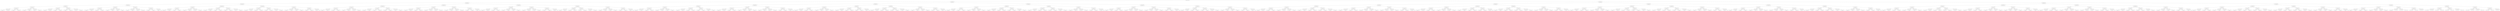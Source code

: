 digraph BST {

	node [fontname="Arial"]

	0 /*800*/ [label="(0.493948,0.857694,0.785233)@0"];
	1 /*957*/ [label="(0.207479,0.502065,0.746483)@1"];
	2 /*340*/ [label="(0.819795,0.463673,0.754574)@1"];
	3 /*813*/ [label="(0.189247,0.418693,0.522337)@2"];
	4 /*141*/ [label="(0.404393,0.520051,0.51276)@2"];
	5 /*284*/ [label="(0.542863,0.21323,0.493924)@2"];
	6 /*127*/ [label="(0.792623,0.602879,0.545333)@2"];
	7 /*592*/ [label="(0.236981,0.215107,0.124584)@0"];
	8 /*103*/ [label="(0.224248,0.362566,0.602866)@0"];
	9 /*217*/ [label="(0.229339,0.899306,0.40903)@0"];
	10 /*664*/ [label="(0.235393,0.640025,0.821131)@0"];
	11 /*633*/ [label="(0.765001,0.441901,0.206919)@0"];
	12 /*47*/ [label="(0.762308,0.124303,0.714828)@0"];
	13 /*216*/ [label="(0.718025,0.880408,0.417948)@0"];
	14 /*684*/ [label="(0.778607,0.77735,0.82897)@0"];
	15 /*844*/ [label="(0.0091466,0.234549,0.316812)@1"];
	16 /*199*/ [label="(0.372735,0.233739,0.475083)@1"];
	17 /*202*/ [label="(0.114739,0.222853,0.617934)@1"];
	18 /*430*/ [label="(0.329952,0.187228,0.603405)@1"];
	19 /*594*/ [label="(0.189651,0.784239,0.0579082)@1"];
	20 /*634*/ [label="(0.371937,0.755381,0.0772281)@1"];
	21 /*164*/ [label="(0.103871,0.756082,0.819066)@1"];
	22 /*176*/ [label="(0.317825,0.701712,0.967408)@1"];
	23 /*66*/ [label="(0.637801,0.180552,0.338642)@1"];
	24 /*981*/ [label="(0.815334,0.189332,0.0639444)@1"];
	25 /*976*/ [label="(0.75399,0.200091,0.90849)@1"];
	26 /*861*/ [label="(0.766057,0.276859,0.690499)@1"];
	27 /*644*/ [label="(0.645488,0.794708,0.208811)@1"];
	28 /*86*/ [label="(0.759426,0.755401,0.0381569)@1"];
	29 /*991*/ [label="(0.707614,0.757659,0.634709)@1"];
	30 /*519*/ [label="(0.884787,0.741323,0.81836)@1"];
	31 /*403*/ [label="(0.12123,0.0915853,0.279442)@2"];
	32 /*480*/ [label="(0.0870392,0.489537,0.266149)@2"];
	33 /*956*/ [label="(0.483889,0.0134283,0.249169)@2"];
	34 /*342*/ [label="(0.399841,0.239874,0.235813)@2"];
	35 /*590*/ [label="(0.0978649,0.208688,0.741418)@2"];
	36 /*865*/ [label="(0.00479027,0.429008,0.77363)@2"];
	37 /*663*/ [label="(0.225851,0.0100903,0.826664)@2"];
	38 /*568*/ [label="(0.388093,0.278783,0.823282)@2"];
	39 /*704*/ [label="(0.0660932,0.738424,0.17376)@2"];
	40 /*617*/ [label="(0.113761,0.814899,0.230621)@2"];
	41 /*84*/ [label="(0.36048,0.531345,0.236845)@2"];
	42 /*95*/ [label="(0.34301,0.95403,0.343708)@2"];
	43 /*868*/ [label="(0.220945,0.608434,0.80367)@2"];
	44 /*895*/ [label="(0.211607,0.92526,0.73655)@2"];
	45 /*580*/ [label="(0.488588,0.509228,0.761871)@2"];
	46 /*859*/ [label="(0.324954,0.978628,0.713251)@2"];
	47 /*603*/ [label="(0.590389,0.140876,0.206306)@2"];
	48 /*91*/ [label="(0.602264,0.23385,0.252615)@2"];
	49 /*27*/ [label="(0.820273,0.159257,0.274477)@2"];
	50 /*406*/ [label="(0.996009,0.407703,0.239073)@2"];
	51 /*907*/ [label="(0.599333,0.0407425,0.754251)@2"];
	52 /*20*/ [label="(0.521657,0.357382,0.674549)@2"];
	53 /*789*/ [label="(0.882871,0.274355,0.732338)@2"];
	54 /*802*/ [label="(0.832407,0.324452,0.802055)@2"];
	55 /*324*/ [label="(0.547399,0.566151,0.272536)@2"];
	56 /*81*/ [label="(0.644008,0.824857,0.260709)@2"];
	57 /*898*/ [label="(0.874815,0.72144,0.333164)@2"];
	58 /*82*/ [label="(0.981326,0.891904,0.325778)@2"];
	59 /*887*/ [label="(0.774792,0.642935,0.800104)@2"];
	60 /*864*/ [label="(0.52127,0.897885,0.760972)@2"];
	61 /*485*/ [label="(0.812109,0.4919,0.785645)@2"];
	62 /*218*/ [label="(0.94076,0.972313,0.730983)@2"];
	63 /*179*/ [label="(0.0983509,0.116618,0.0521177)@0"];
	64 /*5*/ [label="(0.143569,0.0781876,0.375753)@0"];
	65 /*433*/ [label="(0.092567,0.465222,0.234624)@0"];
	66 /*841*/ [label="(0.0630072,0.270642,0.470444)@0"];
	67 /*168*/ [label="(0.392688,0.109432,0.0598226)@0"];
	68 /*197*/ [label="(0.426972,0.00649723,0.456025)@0"];
	69 /*221*/ [label="(0.373366,0.408637,0.0329062)@0"];
	70 /*526*/ [label="(0.335878,0.450444,0.441997)@0"];
	71 /*777*/ [label="(0.0753764,0.187092,0.722666)@0"];
	72 /*436*/ [label="(0.134506,0.0410365,0.768374)@0"];
	73 /*183*/ [label="(0.110424,0.471068,0.534284)@0"];
	74 /*666*/ [label="(0.104648,0.449304,0.895738)@0"];
	75 /*537*/ [label="(0.359537,0.158276,0.603368)@0"];
	76 /*914*/ [label="(0.384791,0.0711982,0.92191)@0"];
	77 /*358*/ [label="(0.34386,0.295762,0.569452)@0"];
	78 /*492*/ [label="(0.436713,0.216701,0.91099)@0"];
	79 /*467*/ [label="(0.161165,0.600277,0.0564367)@0"];
	80 /*831*/ [label="(0.132875,0.627394,0.224284)@0"];
	81 /*435*/ [label="(0.120924,0.909127,0.0481282)@0"];
	82 /*600*/ [label="(0.102079,0.884538,0.254243)@0"];
	83 /*729*/ [label="(0.331032,0.548065,0.0504546)@0"];
	84 /*849*/ [label="(0.438098,0.528173,0.289126)@0"];
	85 /*146*/ [label="(0.395113,0.799439,0.159187)@0"];
	86 /*632*/ [label="(0.389379,0.865645,0.490661)@0"];
	87 /*256*/ [label="(0.116591,0.723274,0.58609)@0"];
	88 /*989*/ [label="(0.149199,0.524882,0.82605)@0"];
	89 /*35*/ [label="(0.14896,0.892849,0.544756)@0"];
	90 /*115*/ [label="(0.118139,0.790605,0.933213)@0"];
	91 /*152*/ [label="(0.35594,0.515527,0.579103)@0"];
	92 /*690*/ [label="(0.346031,0.543274,0.769239)@0"];
	93 /*247*/ [label="(0.350621,0.911063,0.575479)@0"];
	94 /*721*/ [label="(0.384719,0.876677,0.801413)@0"];
	95 /*348*/ [label="(0.643793,0.0279575,0.106612)@0"];
	96 /*455*/ [label="(0.59102,0.0200167,0.365504)@0"];
	97 /*812*/ [label="(0.574099,0.33681,0.0205413)@0"];
	98 /*819*/ [label="(0.552521,0.388767,0.474299)@0"];
	99 /*928*/ [label="(0.897821,0.0846386,0.141518)@0"];
	100 /*856*/ [label="(0.850264,0.0957747,0.374262)@0"];
	101 /*745*/ [label="(0.842686,0.298196,0.216841)@0"];
	102 /*732*/ [label="(0.872965,0.26445,0.363012)@0"];
	103 /*712*/ [label="(0.671543,0.130447,0.573068)@0"];
	104 /*13*/ [label="(0.615496,0.140727,0.940672)@0"];
	105 /*294*/ [label="(0.612026,0.230998,0.670546)@0"];
	106 /*998*/ [label="(0.654206,0.265253,0.770157)@0"];
	107 /*83*/ [label="(0.86607,0.177162,0.505287)@0"];
	108 /*219*/ [label="(0.815968,0.192562,0.902028)@0"];
	109 /*114*/ [label="(0.93373,0.36736,0.585509)@0"];
	110 /*182*/ [label="(0.879573,0.285253,0.940817)@0"];
	111 /*586*/ [label="(0.567756,0.751201,0.186196)@0"];
	112 /*60*/ [label="(0.587775,0.709198,0.44727)@0"];
	113 /*960*/ [label="(0.584173,0.87351,0.228995)@0"];
	114 /*426*/ [label="(0.598609,0.979736,0.447912)@0"];
	115 /*899*/ [label="(0.948821,0.685434,0.331702)@0"];
	116 /*918*/ [label="(0.885522,0.525766,0.419156)@0"];
	117 /*924*/ [label="(0.831003,0.894546,0.00857516)@0"];
	118 /*806*/ [label="(0.777797,0.867233,0.379497)@0"];
	119 /*425*/ [label="(0.660123,0.632999,0.549127)@0"];
	120 /*252*/ [label="(0.639333,0.568422,0.882756)@0"];
	121 /*834*/ [label="(0.630708,0.9699,0.745114)@0"];
	122 /*297*/ [label="(0.646079,0.786976,0.981456)@0"];
	123 /*665*/ [label="(0.900143,0.617953,0.758515)@0"];
	124 /*848*/ [label="(0.906611,0.584464,0.803347)@0"];
	125 /*255*/ [label="(0.936421,0.752316,0.578324)@0"];
	126 /*263*/ [label="(0.879588,0.746736,0.800119)@0"];
	127 /*808*/ [label="(0.0268803,0.0725867,0.233585)@1"];
	128 /*563*/ [label="(0.111892,0.113793,0.134487)@1"];
	129 /*854*/ [label="(0.0798575,0.10075,0.512865)@1"];
	130 /*380*/ [label="(0.218027,0.0653525,0.320819)@1"];
	131 /*513*/ [label="(0.0212209,0.331577,0.236365)@1"];
	132 /*287*/ [label="(0.0990942,0.409643,0.224397)@1"];
	133 /*163*/ [label="(0.0153411,0.413958,0.391404)@1"];
	134 /*356*/ [label="(0.182342,0.367863,0.316655)@1"];
	135 /*715*/ [label="(0.363577,0.0407204,0.22136)@1"];
	136 /*881*/ [label="(0.440362,0.206005,0.22687)@1"];
	137 /*795*/ [label="(0.366023,0.166051,0.294408)@1"];
	138 /*241*/ [label="(0.465524,0.0628539,0.413747)@1"];
	139 /*341*/ [label="(0.267726,0.431155,0.0217521)@1"];
	140 /*915*/ [label="(0.406397,0.386487,0.130138)@1"];
	141 /*810*/ [label="(0.248185,0.378382,0.280238)@1"];
	142 /*390*/ [label="(0.435027,0.308206,0.421527)@1"];
	143 /*688*/ [label="(0.0121012,0.163109,0.653575)@1"];
	144 /*930*/ [label="(0.0876737,0.0883244,0.633235)@1"];
	145 /*901*/ [label="(0.128571,0.163678,0.815339)@1"];
	146 /*889*/ [label="(0.19715,0.109395,0.938973)@1"];
	147 /*825*/ [label="(0.0635005,0.420054,0.629471)@1"];
	148 /*822*/ [label="(0.11979,0.367961,0.639866)@1"];
	149 /*44*/ [label="(0.00633876,0.250516,0.810914)@1"];
	150 /*266*/ [label="(0.201716,0.431534,0.905971)@1"];
	151 /*714*/ [label="(0.251035,0.0574362,0.746138)@1"];
	152 /*431*/ [label="(0.475549,0.0483406,0.694425)@1"];
	153 /*139*/ [label="(0.296427,0.0921614,0.955725)@1"];
	154 /*988*/ [label="(0.455533,0.151829,0.973804)@1"];
	155 /*774*/ [label="(0.235382,0.343439,0.780023)@1"];
	156 /*371*/ [label="(0.47229,0.350664,0.662049)@1"];
	157 /*272*/ [label="(0.279327,0.247683,0.940221)@1"];
	158 /*242*/ [label="(0.48011,0.430077,0.944912)@1"];
	159 /*495*/ [label="(0.0993973,0.674701,0.0204531)@1"];
	160 /*591*/ [label="(0.212793,0.585535,0.134912)@1"];
	161 /*840*/ [label="(0.0643065,0.664506,0.344031)@1"];
	162 /*953*/ [label="(0.186025,0.639352,0.248437)@1"];
	163 /*417*/ [label="(0.0884552,0.845925,0.147654)@1"];
	164 /*785*/ [label="(0.198865,0.938674,0.21351)@1"];
	165 /*811*/ [label="(0.0617377,0.889995,0.41646)@1"];
	166 /*57*/ [label="(0.199836,0.920937,0.406256)@1"];
	167 /*851*/ [label="(0.297117,0.643653,0.182503)@1"];
	168 /*525*/ [label="(0.422565,0.536059,0.0271846)@1"];
	169 /*746*/ [label="(0.43742,0.626669,0.428048)@1"];
	170 /*720*/ [label="(0.458767,0.641407,0.472344)@1"];
	171 /*518*/ [label="(0.24433,0.867719,0.0769452)@1"];
	172 /*407*/ [label="(0.454862,0.838662,0.245127)@1"];
	173 /*463*/ [label="(0.301323,0.87497,0.480542)@1"];
	174 /*167*/ [label="(0.475175,0.903934,0.424502)@1"];
	175 /*113*/ [label="(0.103602,0.672965,0.6)@1"];
	176 /*697*/ [label="(0.233441,0.598597,0.557653)@1"];
	177 /*524*/ [label="(0.0758365,0.588563,0.986713)@1"];
	178 /*496*/ [label="(0.197026,0.690395,0.967292)@1"];
	179 /*959*/ [label="(0.0550101,0.923823,0.722769)@1"];
	180 /*370*/ [label="(0.174873,0.830508,0.532558)@1"];
	181 /*692*/ [label="(0.114986,0.91339,0.915924)@1"];
	182 /*683*/ [label="(0.184313,0.872757,0.932775)@1"];
	183 /*985*/ [label="(0.277411,0.580874,0.641449)@1"];
	184 /*33*/ [label="(0.443408,0.614128,0.704244)@1"];
	185 /*751*/ [label="(0.34083,0.583647,0.879619)@1"];
	186 /*558*/ [label="(0.47022,0.640078,0.999607)@1"];
	187 /*597*/ [label="(0.336553,0.929824,0.674879)@1"];
	188 /*636*/ [label="(0.448428,0.774283,0.549263)@1"];
	189 /*306*/ [label="(0.292286,0.930429,0.721904)@1"];
	190 /*153*/ [label="(0.441658,0.868261,0.722222)@1"];
	191 /*285*/ [label="(0.596249,0.049376,0.165219)@1"];
	192 /*119*/ [label="(0.742996,0.0674329,0.111245)@1"];
	193 /*335*/ [label="(0.540887,0.137966,0.212909)@1"];
	194 /*195*/ [label="(0.616149,0.101974,0.214085)@1"];
	195 /*584*/ [label="(0.54817,0.382345,0.088938)@1"];
	196 /*347*/ [label="(0.640692,0.328604,0.0378678)@1"];
	197 /*32*/ [label="(0.523695,0.33354,0.4774)@1"];
	198 /*677*/ [label="(0.672267,0.294752,0.27574)@1"];
	199 /*582*/ [label="(0.782064,0.097598,0.0901578)@1"];
	200 /*398*/ [label="(0.956594,0.0897408,0.195105)@1"];
	201 /*220*/ [label="(0.794248,0.0264761,0.297071)@1"];
	202 /*986*/ [label="(0.896209,0.117598,0.382063)@1"];
	203 /*355*/ [label="(0.816712,0.266273,0.146319)@1"];
	204 /*589*/ [label="(0.973031,0.31336,0.133029)@1"];
	205 /*973*/ [label="(0.795914,0.324325,0.374216)@1"];
	206 /*622*/ [label="(0.912945,0.377049,0.493117)@1"];
	207 /*577*/ [label="(0.521351,0.114555,0.702116)@1"];
	208 /*613*/ [label="(0.672927,0.0901957,0.752623)@1"];
	209 /*574*/ [label="(0.524257,0.0947254,0.860532)@1"];
	210 /*942*/ [label="(0.670504,0.0886339,0.855919)@1"];
	211 /*10*/ [label="(0.530611,0.341092,0.578454)@1"];
	212 /*553*/ [label="(0.638308,0.294676,0.515271)@1"];
	213 /*270*/ [label="(0.603347,0.313655,0.861964)@1"];
	214 /*290*/ [label="(0.686239,0.253571,0.810515)@1"];
	215 /*170*/ [label="(0.76621,0.183035,0.66191)@1"];
	216 /*477*/ [label="(0.937623,0.147501,0.666777)@1"];
	217 /*204*/ [label="(0.797717,0.136186,0.766369)@1"];
	218 /*852*/ [label="(0.868065,0.177141,0.853106)@1"];
	219 /*885*/ [label="(0.78533,0.306867,0.504215)@1"];
	220 /*521*/ [label="(0.974417,0.35755,0.72744)@1"];
	221 /*273*/ [label="(0.783029,0.362988,0.999534)@1"];
	222 /*459*/ [label="(0.900617,0.386814,0.926556)@1"];
	223 /*69*/ [label="(0.496417,0.692262,0.199581)@1"];
	224 /*940*/ [label="(0.59497,0.617558,0.108256)@1"];
	225 /*979*/ [label="(0.535057,0.664724,0.469138)@1"];
	226 /*921*/ [label="(0.6453,0.664975,0.348079)@1"];
	227 /*593*/ [label="(0.532724,0.948825,0.0603971)@1"];
	228 /*63*/ [label="(0.625508,0.852564,0.0171752)@1"];
	229 /*468*/ [label="(0.5435,0.883677,0.528718)@1"];
	230 /*532*/ [label="(0.64418,0.893244,0.284564)@1"];
	231 /*450*/ [label="(0.90505,0.630285,0.0836761)@1"];
	232 /*884*/ [label="(0.959423,0.595975,0.22612)@1"];
	233 /*15*/ [label="(0.830609,0.608091,0.39117)@1"];
	234 /*744*/ [label="(0.996124,0.628767,0.47606)@1"];
	235 /*710*/ [label="(0.746759,0.922466,0.258771)@1"];
	236 /*964*/ [label="(0.957553,0.867017,0.194508)@1"];
	237 /*510*/ [label="(0.771635,0.833586,0.501417)@1"];
	238 /*935*/ [label="(0.943591,0.938179,0.543909)@1"];
	239 /*773*/ [label="(0.605536,0.634551,0.757396)@1"];
	240 /*782*/ [label="(0.677756,0.641839,0.739889)@1"];
	241 /*332*/ [label="(0.509569,0.607971,0.873484)@1"];
	242 /*743*/ [label="(0.64772,0.572727,0.971433)@1"];
	243 /*595*/ [label="(0.590699,0.826071,0.653045)@1"];
	244 /*196*/ [label="(0.70047,0.832026,0.569525)@1"];
	245 /*310*/ [label="(0.51023,0.875194,0.858565)@1"];
	246 /*377*/ [label="(0.749259,0.904951,0.924445)@1"];
	247 /*316*/ [label="(0.824559,0.532135,0.652931)@1"];
	248 /*280*/ [label="(0.93447,0.609703,0.704524)@1"];
	249 /*873*/ [label="(0.813689,0.597666,0.998427)@1"];
	250 /*225*/ [label="(0.943949,0.634001,0.869766)@1"];
	251 /*857*/ [label="(0.810673,0.840577,0.692749)@1"];
	252 /*133*/ [label="(0.958492,0.896329,0.709874)@1"];
	253 /*454*/ [label="(0.80747,0.862399,0.899664)@1"];
	254 /*547*/ [label="(0.960774,0.865542,0.888049)@1"];
	255 /*538*/ [label="(0.0668919,0.0314931,0.165783)@2"];
	256 /*344*/ [label="(0.00499821,0.19417,0.23699)@2"];
	257 /*503*/ [label="(0.14552,0.0254957,0.205762)@2"];
	258 /*244*/ [label="(0.172728,0.179634,0.15874)@2"];
	259 /*59*/ [label="(0.124558,0.0793181,0.459583)@2"];
	260 /*987*/ [label="(0.12888,0.170058,0.399963)@2"];
	261 /*223*/ [label="(0.189452,0.0151949,0.371332)@2"];
	262 /*249*/ [label="(0.185424,0.141281,0.386443)@2"];
	263 /*500*/ [label="(0.0578732,0.238354,0.0881194)@2"];
	264 /*694*/ [label="(0.0407722,0.461926,0.0502127)@2"];
	265 /*944*/ [label="(0.225499,0.374146,0.0691794)@2"];
	266 /*235*/ [label="(0.214077,0.490499,0.244903)@2"];
	267 /*387*/ [label="(0.0280163,0.302282,0.394088)@2"];
	268 /*793*/ [label="(0.0168965,0.447695,0.409474)@2"];
	269 /*156*/ [label="(0.232272,0.327263,0.300421)@2"];
	270 /*904*/ [label="(0.1345,0.434743,0.520752)@2"];
	271 /*51*/ [label="(0.344015,0.0184508,0.14304)@2"];
	272 /*682*/ [label="(0.294697,0.133087,0.140767)@2"];
	273 /*689*/ [label="(0.412838,0.0834775,0.16838)@2"];
	274 /*638*/ [label="(0.491434,0.227385,0.0423031)@2"];
	275 /*783*/ [label="(0.256593,0.130941,0.354349)@2"];
	276 /*779*/ [label="(0.251313,0.173985,0.412659)@2"];
	277 /*625*/ [label="(0.481187,0.0176136,0.422045)@2"];
	278 /*479*/ [label="(0.439671,0.075889,0.443413)@2"];
	279 /*298*/ [label="(0.259658,0.25371,0.106963)@2"];
	280 /*653*/ [label="(0.354253,0.444298,0.0965952)@2"];
	281 /*530*/ [label="(0.4649,0.363366,0.188221)@2"];
	282 /*514*/ [label="(0.491704,0.428157,0.143375)@2"];
	283 /*78*/ [label="(0.284658,0.35431,0.401962)@2"];
	284 /*29*/ [label="(0.321545,0.464504,0.392742)@2"];
	285 /*388*/ [label="(0.388502,0.296666,0.36606)@2"];
	286 /*161*/ [label="(0.390741,0.421045,0.432388)@2"];
	287 /*587*/ [label="(0.0589585,0.107702,0.681818)@2"];
	288 /*473*/ [label="(0.0560041,0.177757,0.633254)@2"];
	289 /*300*/ [label="(0.102342,0.0639066,0.667244)@2"];
	290 /*770*/ [label="(0.18535,0.172023,0.699727)@2"];
	291 /*71*/ [label="(0.0114677,0.036457,0.94491)@2"];
	292 /*543*/ [label="(0.127179,0.179355,0.896893)@2"];
	293 /*368*/ [label="(0.19861,0.0176899,0.917837)@2"];
	294 /*458*/ [label="(0.140632,0.164867,0.925122)@2"];
	295 /*79*/ [label="(0.0672299,0.418191,0.578134)@2"];
	296 /*421*/ [label="(0.0298573,0.4918,0.677307)@2"];
	297 /*978*/ [label="(0.218634,0.31294,0.595983)@2"];
	298 /*211*/ [label="(0.187669,0.431673,0.757068)@2"];
	299 /*554*/ [label="(0.0967228,0.245747,0.793544)@2"];
	300 /*709*/ [label="(0.014245,0.424226,0.86427)@2"];
	301 /*448*/ [label="(0.129295,0.247051,0.861989)@2"];
	302 /*96*/ [label="(0.215417,0.442502,0.881742)@2"];
	303 /*373*/ [label="(0.25736,0.0438214,0.546418)@2"];
	304 /*352*/ [label="(0.307688,0.148601,0.67584)@2"];
	305 /*346*/ [label="(0.375634,0.0270465,0.73137)@2"];
	306 /*559*/ [label="(0.388615,0.185918,0.685904)@2"];
	307 /*54*/ [label="(0.363944,0.00492496,0.854679)@2"];
	308 /*160*/ [label="(0.336842,0.101305,0.92236)@2"];
	309 /*723*/ [label="(0.417485,0.0970239,0.932329)@2"];
	310 /*815*/ [label="(0.415782,0.161426,0.892513)@2"];
	311 /*908*/ [label="(0.29282,0.314645,0.740876)@2"];
	312 /*420*/ [label="(0.315436,0.388006,0.685532)@2"];
	313 /*401*/ [label="(0.369348,0.334779,0.537981)@2"];
	314 /*624*/ [label="(0.477538,0.36859,0.619028)@2"];
	315 /*19*/ [label="(0.263487,0.219836,0.944735)@2"];
	316 /*427*/ [label="(0.390012,0.298213,0.949478)@2"];
	317 /*469*/ [label="(0.478555,0.317454,0.907882)@2"];
	318 /*713*/ [label="(0.448034,0.458674,0.932975)@2"];
	319 /*798*/ [label="(0.043829,0.591735,0.0467982)@2"];
	320 /*470*/ [label="(0.0188091,0.707254,0.0825471)@2"];
	321 /*472*/ [label="(0.195081,0.548733,0.0966273)@2"];
	322 /*205*/ [label="(0.183808,0.585563,0.055686)@2"];
	323 /*303*/ [label="(0.129591,0.578286,0.367601)@2"];
	324 /*484*/ [label="(0.0502259,0.677227,0.278394)@2"];
	325 /*143*/ [label="(0.215591,0.63358,0.25787)@2"];
	326 /*828*/ [label="(0.217291,0.75883,0.484316)@2"];
	327 /*185*/ [label="(0.0629405,0.794871,0.0832928)@2"];
	328 /*838*/ [label="(0.062404,0.959444,0.118334)@2"];
	329 /*564*/ [label="(0.175002,0.808701,0.106973)@2"];
	330 /*883*/ [label="(0.168262,0.939993,0.133059)@2"];
	331 /*400*/ [label="(0.0837197,0.860245,0.375655)@2"];
	332 /*814*/ [label="(0.0161246,0.964946,0.334476)@2"];
	333 /*506*/ [label="(0.138995,0.830697,0.506849)@2"];
	334 /*423*/ [label="(0.109977,0.931622,0.384711)@2"];
	335 /*696*/ [label="(0.306632,0.595173,0.220957)@2"];
	336 /*268*/ [label="(0.26004,0.717248,0.113503)@2"];
	337 /*657*/ [label="(0.361683,0.510817,0.09489)@2"];
	338 /*920*/ [label="(0.33371,0.595406,0.0859863)@2"];
	339 /*569*/ [label="(0.250144,0.619026,0.381944)@2"];
	340 /*658*/ [label="(0.304781,0.65067,0.384723)@2"];
	341 /*680*/ [label="(0.488889,0.591205,0.366569)@2"];
	342 /*75*/ [label="(0.450918,0.666568,0.398729)@2"];
	343 /*716*/ [label="(0.284191,0.841984,0.163536)@2"];
	344 /*123*/ [label="(0.381606,0.930096,0.100416)@2"];
	345 /*14*/ [label="(0.461522,0.829554,0.152152)@2"];
	346 /*227*/ [label="(0.417598,0.980014,0.0491589)@2"];
	347 /*260*/ [label="(0.373628,0.83368,0.380136)@2"];
	348 /*502*/ [label="(0.248816,0.990429,0.435803)@2"];
	349 /*515*/ [label="(0.438184,0.834234,0.403762)@2"];
	350 /*931*/ [label="(0.493561,0.913989,0.392893)@2"];
	351 /*792*/ [label="(0.00430627,0.626197,0.664606)@2"];
	352 /*946*/ [label="(0.0312934,0.71954,0.551143)@2"];
	353 /*894*/ [label="(0.171436,0.592933,0.578109)@2"];
	354 /*97*/ [label="(0.228172,0.680085,0.691111)@2"];
	355 /*648*/ [label="(0.00174579,0.540156,0.992045)@2"];
	356 /*787*/ [label="(0.0982647,0.699473,0.842986)@2"];
	357 /*654*/ [label="(0.217394,0.671895,0.980565)@2"];
	358 /*372*/ [label="(0.180304,0.724457,0.902799)@2"];
	359 /*686*/ [label="(0.0577078,0.760684,0.6261)@2"];
	360 /*322*/ [label="(0.0908819,0.944959,0.597206)@2"];
	361 /*165*/ [label="(0.20587,0.760829,0.670892)@2"];
	362 /*661*/ [label="(0.216871,0.971289,0.535369)@2"];
	363 /*413*/ [label="(0.0911902,0.807422,0.911907)@2"];
	364 /*140*/ [label="(0.00295721,0.966667,0.919363)@2"];
	365 /*50*/ [label="(0.159423,0.85354,0.896983)@2"];
	366 /*145*/ [label="(0.157739,0.874164,0.987884)@2"];
	367 /*863*/ [label="(0.307446,0.50716,0.557761)@2"];
	368 /*483*/ [label="(0.34717,0.667889,0.602253)@2"];
	369 /*415*/ [label="(0.427141,0.521338,0.58468)@2"];
	370 /*505*/ [label="(0.472127,0.697274,0.716089)@2"];
	371 /*357*/ [label="(0.267802,0.538424,0.872125)@2"];
	372 /*207*/ [label="(0.275013,0.586241,0.943845)@2"];
	373 /*56*/ [label="(0.389642,0.53351,0.908369)@2"];
	374 /*652*/ [label="(0.379524,0.679904,0.960717)@2"];
	375 /*359*/ [label="(0.34928,0.868836,0.593303)@2"];
	376 /*198*/ [label="(0.265761,0.985352,0.656166)@2"];
	377 /*650*/ [label="(0.374799,0.714197,0.686213)@2"];
	378 /*627*/ [label="(0.442082,0.882373,0.620742)@2"];
	379 /*523*/ [label="(0.241949,0.900793,0.887143)@2"];
	380 /*466*/ [label="(0.344128,0.970725,0.938879)@2"];
	381 /*585*/ [label="(0.458642,0.846664,0.730675)@2"];
	382 /*963*/ [label="(0.439703,0.907488,0.871477)@2"];
	383 /*755*/ [label="(0.613917,0.0290892,0.110928)@2"];
	384 /*481*/ [label="(0.512803,0.0611681,0.192938)@2"];
	385 /*860*/ [label="(0.73125,0.0144599,0.0526317)@2"];
	386 /*259*/ [label="(0.660555,0.116083,0.102079)@2"];
	387 /*409*/ [label="(0.507973,0.0971504,0.274673)@2"];
	388 /*462*/ [label="(0.561522,0.173702,0.319264)@2"];
	389 /*626*/ [label="(0.751232,0.0476617,0.276049)@2"];
	390 /*314*/ [label="(0.670849,0.179572,0.317926)@2"];
	391 /*562*/ [label="(0.573709,0.287492,0.144583)@2"];
	392 /*482*/ [label="(0.519645,0.407139,0.146365)@2"];
	393 /*396*/ [label="(0.699074,0.310289,0.17848)@2"];
	394 /*711*/ [label="(0.637517,0.414011,0.0289934)@2"];
	395 /*11*/ [label="(0.507856,0.18163,0.297287)@2"];
	396 /*855*/ [label="(0.494905,0.393211,0.437791)@2"];
	397 /*418*/ [label="(0.580293,0.201165,0.331101)@2"];
	398 /*679*/ [label="(0.576491,0.304239,0.38106)@2"];
	399 /*381*/ [label="(0.886031,0.00195848,0.0754557)@2"];
	400 /*579*/ [label="(0.790032,0.165212,0.209386)@2"];
	401 /*494*/ [label="(0.946604,0.0787012,0.0552264)@2"];
	402 /*265*/ [label="(0.964309,0.183343,0.215842)@2"];
	403 /*465*/ [label="(0.81221,0.00414309,0.291112)@2"];
	404 /*951*/ [label="(0.81986,0.178023,0.410888)@2"];
	405 /*48*/ [label="(0.949051,0.106671,0.297967)@2"];
	406 /*331*/ [label="(0.910491,0.121843,0.470679)@2"];
	407 /*319*/ [label="(0.791674,0.236496,0.104616)@2"];
	408 /*615*/ [label="(0.776437,0.351054,0.0696089)@2"];
	409 /*700*/ [label="(0.861416,0.274726,0.111103)@2"];
	410 /*676*/ [label="(0.932529,0.327131,0.152344)@2"];
	411 /*619*/ [label="(0.798714,0.280499,0.395409)@2"];
	412 /*339*/ [label="(0.868436,0.334708,0.278441)@2"];
	413 /*529*/ [label="(0.981834,0.225224,0.257472)@2"];
	414 /*512*/ [label="(0.966887,0.445209,0.337525)@2"];
	415 /*769*/ [label="(0.565149,0.0977053,0.58273)@2"];
	416 /*618*/ [label="(0.653457,0.149571,0.653474)@2"];
	417 /*105*/ [label="(0.731324,0.0650405,0.696224)@2"];
	418 /*662*/ [label="(0.742621,0.150453,0.660501)@2"];
	419 /*45*/ [label="(0.532889,0.0427352,0.770711)@2"];
	420 /*604*/ [label="(0.578493,0.196593,0.833752)@2"];
	421 /*333*/ [label="(0.741646,0.0011847,0.948656)@2"];
	422 /*104*/ [label="(0.662185,0.18565,0.99717)@2"];
	423 /*969*/ [label="(0.567719,0.208357,0.537421)@2"];
	424 /*542*/ [label="(0.606937,0.461788,0.59358)@2"];
	425 /*522*/ [label="(0.699437,0.243954,0.64265)@2"];
	426 /*835*/ [label="(0.687898,0.394093,0.601614)@2"];
	427 /*2*/ [label="(0.602155,0.245008,0.795289)@2"];
	428 /*493*/ [label="(0.629173,0.440847,0.745682)@2"];
	429 /*845*/ [label="(0.756687,0.224899,0.81773)@2"];
	430 /*138*/ [label="(0.752366,0.34814,0.956711)@2"];
	431 /*80*/ [label="(0.83049,0.158,0.688838)@2"];
	432 /*98*/ [label="(0.780655,0.22802,0.571632)@2"];
	433 /*646*/ [label="(0.996531,0.12555,0.635831)@2"];
	434 /*733*/ [label="(0.959677,0.274885,0.697622)@2"];
	435 /*491*/ [label="(0.778147,0.0907706,0.863299)@2"];
	436 /*350*/ [label="(0.79642,0.158855,0.832105)@2"];
	437 /*363*/ [label="(0.924146,0.0424971,0.968685)@2"];
	438 /*39*/ [label="(0.927743,0.2224,0.996253)@2"];
	439 /*447*/ [label="(0.91622,0.278558,0.669482)@2"];
	440 /*302*/ [label="(0.894027,0.351685,0.600115)@2"];
	441 /*307*/ [label="(0.960331,0.326699,0.533766)@2"];
	442 /*601*/ [label="(0.943189,0.419314,0.778282)@2"];
	443 /*912*/ [label="(0.77851,0.336564,0.904159)@2"];
	444 /*41*/ [label="(0.848218,0.391315,0.945738)@2"];
	445 /*823*/ [label="(0.935474,0.306539,0.876491)@2"];
	446 /*588*/ [label="(0.880352,0.427228,0.933814)@2"];
	447 /*642*/ [label="(0.555657,0.521204,0.0741542)@2"];
	448 /*511*/ [label="(0.555061,0.720063,0.0976463)@2"];
	449 /*660*/ [label="(0.607162,0.491767,0.121632)@2"];
	450 /*274*/ [label="(0.622496,0.784421,0.0622923)@2"];
	451 /*117*/ [label="(0.577688,0.474175,0.36001)@2"];
	452 /*118*/ [label="(0.509585,0.785783,0.431578)@2"];
	453 /*833*/ [label="(0.654512,0.6005,0.428727)@2"];
	454 /*982*/ [label="(0.665702,0.722946,0.418311)@2"];
	455 /*155*/ [label="(0.559151,0.83893,0.163502)@2"];
	456 /*293*/ [label="(0.566822,0.990319,0.162817)@2"];
	457 /*536*/ [label="(0.662635,0.80144,0.168951)@2"];
	458 /*528*/ [label="(0.686969,0.96176,0.183411)@2"];
	459 /*338*/ [label="(0.547942,0.846831,0.44969)@2"];
	460 /*159*/ [label="(0.563388,0.911696,0.456785)@2"];
	461 /*571*/ [label="(0.702284,0.806144,0.50311)@2"];
	462 /*269*/ [label="(0.647794,0.955764,0.522786)@2"];
	463 /*607*/ [label="(0.754064,0.524131,0.0821023)@2"];
	464 /*131*/ [label="(0.891886,0.658102,0.103897)@2"];
	465 /*486*/ [label="(0.973221,0.573738,0.28808)@2"];
	466 /*271*/ [label="(0.967788,0.632948,0.273589)@2"];
	467 /*111*/ [label="(0.796186,0.519134,0.405155)@2"];
	468 /*351*/ [label="(0.787501,0.701364,0.473812)@2"];
	469 /*419*/ [label="(0.886112,0.470433,0.473184)@2"];
	470 /*832*/ [label="(0.917136,0.754058,0.532195)@2"];
	471 /*936*/ [label="(0.818443,0.86483,0.0129985)@2"];
	472 /*544*/ [label="(0.82613,0.994077,0.19606)@2"];
	473 /*640*/ [label="(0.891707,0.81973,0.201515)@2"];
	474 /*134*/ [label="(0.93396,0.928689,0.229859)@2"];
	475 /*476*/ [label="(0.721816,0.777002,0.470672)@2"];
	476 /*829*/ [label="(0.764679,0.871775,0.403022)@2"];
	477 /*349*/ [label="(0.96812,0.783355,0.361059)@2"];
	478 /*112*/ [label="(0.931861,0.981012,0.377871)@2"];
	479 /*240*/ [label="(0.568069,0.471304,0.650102)@2"];
	480 /*869*/ [label="(0.61502,0.667844,0.600452)@2"];
	481 /*552*/ [label="(0.720942,0.600246,0.657083)@2"];
	482 /*325*/ [label="(0.742825,0.745022,0.657576)@2"];
	483 /*497*/ [label="(0.554121,0.494696,0.903616)@2"];
	484 /*794*/ [label="(0.561249,0.700033,0.952263)@2"];
	485 /*288*/ [label="(0.655371,0.530109,0.9575)@2"];
	486 /*313*/ [label="(0.73159,0.623006,0.913013)@2"];
	487 /*275*/ [label="(0.603099,0.79267,0.721469)@2"];
	488 /*437*/ [label="(0.62848,0.916743,0.670422)@2"];
	489 /*23*/ [label="(0.653061,0.759569,0.562935)@2"];
	490 /*879*/ [label="(0.762341,0.9936,0.736911)@2"];
	491 /*446*/ [label="(0.632236,0.846754,0.827348)@2"];
	492 /*150*/ [label="(0.584752,0.954089,0.901068)@2"];
	493 /*379*/ [label="(0.667624,0.86295,0.842672)@2"];
	494 /*178*/ [label="(0.664955,0.924353,0.825586)@2"];
	495 /*790*/ [label="(0.826695,0.466158,0.703267)@2"];
	496 /*923*/ [label="(0.84416,0.587483,0.726972)@2"];
	497 /*107*/ [label="(0.903511,0.566509,0.633886)@2"];
	498 /*366*/ [label="(0.974957,0.690501,0.64938)@2"];
	499 /*705*/ [label="(0.860701,0.566007,0.824443)@2"];
	500 /*875*/ [label="(0.861592,0.71399,0.84783)@2"];
	501 /*264*/ [label="(0.986804,0.519154,0.848595)@2"];
	502 /*882*/ [label="(0.968059,0.639751,0.995492)@2"];
	503 /*803*/ [label="(0.861105,0.798787,0.61028)@2"];
	504 /*531*/ [label="(0.793953,0.907989,0.578346)@2"];
	505 /*343*/ [label="(0.948714,0.855254,0.678271)@2"];
	506 /*608*/ [label="(0.981779,0.958304,0.64985)@2"];
	507 /*999*/ [label="(0.780241,0.789328,0.985076)@2"];
	508 /*245*/ [label="(0.800211,0.994763,0.873912)@2"];
	509 /*599*/ [label="(0.887039,0.760467,0.925853)@2"];
	510 /*276*/ [label="(0.899988,0.988988,0.939276)@2"];
	511 /*487*/ [label="(0.0893594,0.0101074,0.131867)@0"];
	512 /*974*/ [label="(0.0198093,0.0710462,0.245086)@0"];
	513 /*53*/ [label="(0.0850235,0.160542,0.0388951)@0"];
	514 /*192*/ [label="(0.000544741,0.117056,0.267779)@0"];
	515 /*520*/ [label="(0.226161,0.0795247,0.128508)@0"];
	516 /*282*/ [label="(0.202105,0.0265308,0.272893)@0"];
	517 /*206*/ [label="(0.133366,0.231693,0.118811)@0"];
	518 /*598*/ [label="(0.222923,0.219807,0.227252)@0"];
	519 /*605*/ [label="(0.11552,0.0722366,0.292513)@0"];
	520 /*573*/ [label="(0.118643,0.0657991,0.460817)@0"];
	521 /*38*/ [label="(0.123212,0.115446,0.332704)@0"];
	522 /*807*/ [label="(0.026875,0.211249,0.43898)@0"];
	523 /*214*/ [label="(0.147694,0.00609256,0.347993)@0"];
	524 /*722*/ [label="(0.154262,0.0318479,0.418414)@0"];
	525 /*21*/ [label="(0.182871,0.143751,0.283814)@0"];
	526 /*853*/ [label="(0.19931,0.0780526,0.416733)@0"];
	527 /*88*/ [label="(0.0814511,0.250855,0.0238222)@0"];
	528 /*65*/ [label="(0.0503483,0.318552,0.253482)@0"];
	529 /*304*/ [label="(0.0250016,0.416046,0.0185357)@0"];
	530 /*389*/ [label="(0.0750925,0.498229,0.145369)@0"];
	531 /*99*/ [label="(0.133116,0.378724,0.0644517)@0"];
	532 /*610*/ [label="(0.120661,0.279966,0.189875)@0"];
	533 /*362*/ [label="(0.158071,0.44933,0.194428)@0"];
	534 /*673*/ [label="(0.193319,0.428445,0.2594)@0"];
	535 /*695*/ [label="(0.020592,0.374777,0.386889)@0"];
	536 /*184*/ [label="(0.0618539,0.354838,0.439666)@0"];
	537 /*190*/ [label="(0.0364934,0.501282,0.298484)@0"];
	538 /*171*/ [label="(0.0479159,0.467293,0.418089)@0"];
	539 /*147*/ [label="(0.0687646,0.361821,0.278201)@0"];
	540 /*4*/ [label="(0.202325,0.260517,0.424676)@0"];
	541 /*411*/ [label="(0.0904213,0.48189,0.46116)@0"];
	542 [shape=point];
	543 /*353*/ [label="(0.319765,0.00892687,0.122954)@0"];
	544 /*572*/ [label="(0.387652,0.0027575,0.149989)@0"];
	545 /*429*/ [label="(0.378827,0.146115,0.12935)@0"];
	546 /*173*/ [label="(0.319308,0.197261,0.247615)@0"];
	547 /*925*/ [label="(0.430022,0.0890453,0.146442)@0"];
	548 /*213*/ [label="(0.419726,0.0188044,0.198823)@0"];
	549 /*76*/ [label="(0.466019,0.215924,0.0226772)@0"];
	550 /*781*/ [label="(0.445319,0.211393,0.19936)@0"];
	551 /*546*/ [label="(0.426743,0.102225,0.343976)@0"];
	552 /*578*/ [label="(0.397947,0.0326029,0.455332)@0"];
	553 /*289*/ [label="(0.291228,0.174193,0.26799)@0"];
	554 /*439*/ [label="(0.352354,0.232272,0.483913)@0"];
	555 /*154*/ [label="(0.466306,0.0459263,0.340527)@0"];
	556 /*70*/ [label="(0.475903,0.0252911,0.51706)@0"];
	557 /*629*/ [label="(0.487147,0.12217,0.376419)@0"];
	558 /*67*/ [label="(0.459686,0.191349,0.495427)@0"];
	559 /*678*/ [label="(0.313385,0.341592,0.0664581)@0"];
	560 /*180*/ [label="(0.27385,0.34187,0.184642)@0"];
	561 /*203*/ [label="(0.250987,0.492369,0.0148828)@0"];
	562 /*200*/ [label="(0.342419,0.457382,0.235632)@0"];
	563 /*567*/ [label="(0.470851,0.314379,0.01494)@0"];
	564 /*125*/ [label="(0.456613,0.297374,0.214357)@0"];
	565 /*231*/ [label="(0.457606,0.391778,0.13826)@0"];
	566 /*897*/ [label="(0.407185,0.444465,0.144888)@0"];
	567 /*620*/ [label="(0.290901,0.241057,0.327297)@0"];
	568 /*124*/ [label="(0.314732,0.319252,0.422069)@0"];
	569 /*909*/ [label="(0.257653,0.425479,0.250235)@0"];
	570 /*34*/ [label="(0.272927,0.384419,0.416059)@0"];
	571 /*135*/ [label="(0.467972,0.252667,0.351693)@0"];
	572 /*971*/ [label="(0.470006,0.263919,0.517866)@0"];
	573 /*507*/ [label="(0.352405,0.474188,0.321507)@0"];
	574 [shape=point];
	575 /*229*/ [label="(0.0655298,0.0661956,0.571178)@0"];
	576 /*738*/ [label="(0.0531299,0.0642119,0.733171)@0"];
	577 /*189*/ [label="(0.0747063,0.184557,0.592857)@0"];
	578 /*926*/ [label="(0.0401968,0.208957,0.711006)@0"];
	579 /*772*/ [label="(0.11358,0.0375936,0.589007)@0"];
	580 /*201*/ [label="(0.203297,0.0798736,0.697348)@0"];
	581 /*749*/ [label="(0.0925962,0.115143,0.624503)@0"];
	582 /*378*/ [label="(0.149651,0.184547,0.70566)@0"];
	583 /*667*/ [label="(0.122602,0.0633039,0.783032)@0"];
	584 /*166*/ [label="(0.0261756,0.102357,0.95063)@0"];
	585 /*18*/ [label="(0.00846748,0.197607,0.748122)@0"];
	586 /*72*/ [label="(0.0361441,0.187394,0.915882)@0"];
	587 /*374*/ [label="(0.213628,0.0541849,0.785542)@0"];
	588 /*984*/ [label="(0.180398,0.0436404,0.963274)@0"];
	589 /*757*/ [label="(0.158322,0.217471,0.915769)@0"];
	590 /*880*/ [label="(0.190173,0.115576,0.929215)@0"];
	591 /*399*/ [label="(0.0701428,0.283504,0.53147)@0"];
	592 /*169*/ [label="(0.0563548,0.32495,0.588775)@0"];
	593 /*478*/ [label="(0.02385,0.456401,0.587908)@0"];
	594 /*954*/ [label="(0.099469,0.446925,0.730726)@0"];
	595 /*87*/ [label="(0.158825,0.334089,0.559547)@0"];
	596 /*312*/ [label="(0.11175,0.251306,0.631291)@0"];
	597 /*460*/ [label="(0.178083,0.424236,0.599084)@0"];
	598 /*708*/ [label="(0.111041,0.371446,0.765099)@0"];
	599 /*929*/ [label="(0.0447723,0.227279,0.788826)@0"];
	600 /*327*/ [label="(0.0500021,0.232026,0.906696)@0"];
	601 /*441*/ [label="(0.00258189,0.286693,0.801008)@0"];
	602 /*726*/ [label="(0.0332198,0.463806,0.870906)@0"];
	603 /*402*/ [label="(0.222117,0.423362,0.846789)@0"];
	604 /*820*/ [label="(0.105567,0.340393,0.946993)@0"];
	605 /*842*/ [label="(0.16425,0.499947,0.866258)@0"];
	606 [shape=point];
	607 /*451*/ [label="(0.293898,0.0438913,0.530764)@0"];
	608 /*345*/ [label="(0.355088,0.0403858,0.723075)@0"];
	609 /*527*/ [label="(0.324086,0.120514,0.550349)@0"];
	610 /*26*/ [label="(0.234176,0.164453,0.740477)@0"];
	611 /*283*/ [label="(0.418828,0.019702,0.693472)@0"];
	612 /*490*/ [label="(0.486428,0.0244584,0.74174)@0"];
	613 /*996*/ [label="(0.438149,0.138914,0.59409)@0"];
	614 /*326*/ [label="(0.417096,0.0614932,0.813645)@0"];
	615 /*384*/ [label="(0.342219,0.0265553,0.830824)@0"];
	616 /*560*/ [label="(0.317356,0.0184578,0.984927)@0"];
	617 /*330*/ [label="(0.282636,0.167719,0.859584)@0"];
	618 /*655*/ [label="(0.311072,0.15708,0.945247)@0"];
	619 /*174*/ [label="(0.395321,0.00118671,0.927634)@0"];
	620 /*947*/ [label="(0.430715,0.0381253,0.975695)@0"];
	621 /*457*/ [label="(0.401303,0.185432,0.842644)@0"];
	622 [shape=point];
	623 /*922*/ [label="(0.2751,0.224437,0.593152)@0"];
	624 /*122*/ [label="(0.252569,0.286558,0.79675)@0"];
	625 /*972*/ [label="(0.323771,0.438697,0.627151)@0"];
	626 /*277*/ [label="(0.315156,0.40525,0.779756)@0"];
	627 /*0*/ [label="(0.381229,0.224931,0.528673)@0"];
	628 /*261*/ [label="(0.375765,0.302431,0.769372)@0"];
	629 /*566*/ [label="(0.363097,0.367251,0.596751)@0"];
	630 /*730*/ [label="(0.383881,0.418264,0.747896)@0"];
	631 /*866*/ [label="(0.402376,0.23302,0.850059)@0"];
	632 /*539*/ [label="(0.392154,0.230378,0.981658)@0"];
	633 /*181*/ [label="(0.236936,0.379145,0.886346)@0"];
	634 /*452*/ [label="(0.358101,0.375514,0.990297)@0"];
	635 /*602*/ [label="(0.450075,0.228767,0.885694)@0"];
	636 /*191*/ [label="(0.464364,0.216738,0.988182)@0"];
	637 /*234*/ [label="(0.45665,0.434339,0.878691)@0"];
	638 [shape=point];
	639 /*504*/ [label="(0.027082,0.594821,0.0177881)@0"];
	640 /*291*/ [label="(0.00466757,0.541578,0.146257)@0"];
	641 /*948*/ [label="(0.0144982,0.67568,0.0301679)@0"];
	642 /*919*/ [label="(0.0254125,0.778162,0.127173)@0"];
	643 /*375*/ [label="(0.215893,0.518558,0.056734)@0"];
	644 /*943*/ [label="(0.167709,0.567093,0.172722)@0"];
	645 /*669*/ [label="(0.224875,0.617152,0.0202184)@0"];
	646 /*737*/ [label="(0.19447,0.739346,0.0578527)@0"];
	647 /*724*/ [label="(0.0751707,0.527644,0.305554)@0"];
	648 /*906*/ [label="(0.116457,0.549021,0.378444)@0"];
	649 /*992*/ [label="(0.0118072,0.716905,0.265369)@0"];
	650 /*369*/ [label="(0.0129329,0.77549,0.347677)@0"];
	651 /*128*/ [label="(0.179314,0.623345,0.213675)@0"];
	652 /*194*/ [label="(0.220302,0.521204,0.497562)@0"];
	653 /*645*/ [label="(0.135608,0.654245,0.344789)@0"];
	654 /*702*/ [label="(0.136786,0.73129,0.493616)@0"];
	655 /*422*/ [label="(0.0881163,0.811456,0.00694429)@0"];
	656 /*442*/ [label="(0.0818052,0.844207,0.118241)@0"];
	657 /*36*/ [label="(0.114509,0.9085,0.0229669)@0"];
	658 /*412*/ [label="(0.0415125,0.861911,0.227318)@0"];
	659 /*8*/ [label="(0.170994,0.844501,0.0417295)@0"];
	660 /*385*/ [label="(0.218428,0.885726,0.203791)@0"];
	661 /*17*/ [label="(0.18573,0.963861,0.105873)@0"];
	662 /*771*/ [label="(0.196872,0.954837,0.199468)@0"];
	663 /*90*/ [label="(0.08611,0.879885,0.314651)@0"];
	664 /*46*/ [label="(0.064519,0.848686,0.481588)@0"];
	665 /*727*/ [label="(0.0289895,0.981392,0.239759)@0"];
	666 /*945*/ [label="(0.0392924,0.923789,0.413876)@0"];
	667 /*254*/ [label="(0.138959,0.89518,0.310171)@0"];
	668 /*186*/ [label="(0.188404,0.883164,0.508952)@0"];
	669 /*148*/ [label="(0.189509,0.977254,0.284215)@0"];
	670 [shape=point];
	671 /*905*/ [label="(0.292006,0.564191,0.0770978)@0"];
	672 /*94*/ [label="(0.272769,0.534844,0.230649)@0"];
	673 /*975*/ [label="(0.232999,0.716585,0.0932676)@0"];
	674 /*647*/ [label="(0.243249,0.720859,0.134157)@0"];
	675 /*570*/ [label="(0.452068,0.505045,0.0484389)@0"];
	676 /*12*/ [label="(0.429201,0.535069,0.182314)@0"];
	677 /*763*/ [label="(0.47931,0.562759,0.016252)@0"];
	678 /*955*/ [label="(0.375584,0.747764,0.195607)@0"];
	679 /*453*/ [label="(0.424404,0.572634,0.280335)@0"];
	680 /*837*/ [label="(0.243784,0.6224,0.419696)@0"];
	681 /*670*/ [label="(0.315051,0.644119,0.242728)@0"];
	682 /*641*/ [label="(0.366579,0.726069,0.474972)@0"];
	683 /*656*/ [label="(0.4502,0.536395,0.342326)@0"];
	684 /*367*/ [label="(0.454635,0.557114,0.371996)@0"];
	685 /*606*/ [label="(0.460931,0.740833,0.35356)@0"];
	686 [shape=point];
	687 /*253*/ [label="(0.302129,0.86555,0.0641126)@0"];
	688 /*753*/ [label="(0.240011,0.79612,0.210634)@0"];
	689 /*248*/ [label="(0.3785,0.936714,0.0813841)@0"];
	690 /*328*/ [label="(0.309662,0.937466,0.202616)@0"];
	691 /*6*/ [label="(0.410354,0.818753,0.0594144)@0"];
	692 /*226*/ [label="(0.43339,0.803322,0.314525)@0"];
	693 /*278*/ [label="(0.472721,0.963477,0.0309762)@0"];
	694 /*830*/ [label="(0.410653,0.899738,0.266054)@0"];
	695 /*394*/ [label="(0.321237,0.781956,0.355627)@0"];
	696 /*336*/ [label="(0.334142,0.855372,0.383273)@0"];
	697 /*25*/ [label="(0.235476,0.941113,0.404075)@0"];
	698 /*498*/ [label="(0.231368,0.928056,0.473255)@0"];
	699 /*628*/ [label="(0.391803,0.772766,0.344053)@0"];
	700 /*736*/ [label="(0.433878,0.902052,0.4367)@0"];
	701 /*759*/ [label="(0.482439,0.960603,0.376004)@0"];
	702 [shape=point];
	703 /*365*/ [label="(0.0886908,0.62841,0.594888)@0"];
	704 /*187*/ [label="(0.109706,0.623495,0.674394)@0"];
	705 /*474*/ [label="(0.0226983,0.714545,0.537787)@0"];
	706 /*243*/ [label="(0.0952819,0.75094,0.634286)@0"];
	707 /*761*/ [label="(0.162544,0.530727,0.528151)@0"];
	708 /*517*/ [label="(0.169739,0.529806,0.629643)@0"];
	709 /*965*/ [label="(0.1849,0.649294,0.680832)@0"];
	710 /*741*/ [label="(0.195711,0.716428,0.776315)@0"];
	711 /*175*/ [label="(0.144259,0.576742,0.81298)@0"];
	712 /*318*/ [label="(0.0902184,0.550723,0.999671)@0"];
	713 /*93*/ [label="(0.0113542,0.69285,0.838668)@0"];
	714 /*557*/ [label="(0.0402761,0.642099,0.926628)@0"];
	715 /*900*/ [label="(0.227515,0.635885,0.908313)@0"];
	716 /*228*/ [label="(0.194293,0.520811,0.988159)@0"];
	717 /*212*/ [label="(0.185413,0.730184,0.805001)@0"];
	718 /*40*/ [label="(0.167871,0.699773,0.945538)@0"];
	719 /*129*/ [label="(0.0562367,0.771218,0.592794)@0"];
	720 /*550*/ [label="(0.133298,0.767581,0.71015)@0"];
	721 /*839*/ [label="(0.0162342,0.937245,0.552601)@0"];
	722 /*765*/ [label="(0.115619,0.948033,0.655725)@0"];
	723 /*886*/ [label="(0.187012,0.822587,0.583779)@0"];
	724 /*962*/ [label="(0.183157,0.791365,0.686068)@0"];
	725 /*775*/ [label="(0.227294,0.909418,0.519728)@0"];
	726 /*301*/ [label="(0.179266,0.843775,0.709137)@0"];
	727 /*776*/ [label="(0.0272901,0.882523,0.839122)@0"];
	728 /*990*/ [label="(0.0975556,0.894699,0.994263)@0"];
	729 /*58*/ [label="(0.0241273,0.981237,0.893935)@0"];
	730 /*927*/ [label="(0.101601,0.976437,0.976679)@0"];
	731 /*55*/ [label="(0.220855,0.78718,0.83364)@0"];
	732 /*391*/ [label="(0.133462,0.761048,0.982635)@0"];
	733 /*52*/ [label="(0.234477,0.885386,0.847489)@0"];
	734 [shape=point];
	735 /*674*/ [label="(0.24012,0.557492,0.541915)@0"];
	736 /*509*/ [label="(0.296519,0.5342,0.740759)@0"];
	737 /*449*/ [label="(0.271728,0.685471,0.55203)@0"];
	738 /*717*/ [label="(0.23755,0.67989,0.722446)@0"];
	739 /*3*/ [label="(0.402145,0.536613,0.536533)@0"];
	740 /*250*/ [label="(0.375055,0.594294,0.59388)@0"];
	741 /*130*/ [label="(0.397722,0.651889,0.540303)@0"];
	742 /*896*/ [label="(0.360914,0.667501,0.725625)@0"];
	743 /*616*/ [label="(0.256672,0.503532,0.816903)@0"];
	744 /*742*/ [label="(0.334485,0.503705,0.901061)@0"];
	745 /*575*/ [label="(0.319533,0.608061,0.813902)@0"];
	746 /*846*/ [label="(0.295198,0.643663,0.976802)@0"];
	747 /*101*/ [label="(0.350323,0.584202,0.783887)@0"];
	748 /*77*/ [label="(0.355033,0.602429,0.982514)@0"];
	749 /*937*/ [label="(0.407192,0.691028,0.890675)@0"];
	750 [shape=point];
	751 /*747*/ [label="(0.267584,0.762719,0.526948)@0"];
	752 /*675*/ [label="(0.340343,0.746237,0.608133)@0"];
	753 /*209*/ [label="(0.329266,0.998232,0.620386)@0"];
	754 /*621*/ [label="(0.290182,0.988141,0.672031)@0"];
	755 /*116*/ [label="(0.464037,0.753898,0.658399)@0"];
	756 /*151*/ [label="(0.365006,0.71637,0.7061)@0"];
	757 /*428*/ [label="(0.352938,0.993277,0.517902)@0"];
	758 /*144*/ [label="(0.377753,0.857683,0.664739)@0"];
	759 /*299*/ [label="(0.351803,0.920455,0.719848)@0"];
	760 /*754*/ [label="(0.293207,0.778914,0.962543)@0"];
	761 /*890*/ [label="(0.343562,0.948597,0.931748)@0"];
	762 /*740*/ [label="(0.272543,0.990452,0.975792)@0"];
	763 /*961*/ [label="(0.471843,0.864192,0.717188)@0"];
	764 /*315*/ [label="(0.46085,0.826131,0.822517)@0"];
	765 /*719*/ [label="(0.441003,0.897202,0.798105)@0"];
	766 [shape=point];
	767 /*784*/ [label="(0.627934,0.028611,0.02606)@0"];
	768 /*516*/ [label="(0.50885,0.020013,0.138587)@0"];
	769 /*445*/ [label="(0.610422,0.0556289,0.0835099)@0"];
	770 /*752*/ [label="(0.530008,0.118378,0.202731)@0"];
	771 /*983*/ [label="(0.695943,0.0140763,0.0148293)@0"];
	772 /*862*/ [label="(0.647824,0.0434122,0.160824)@0"];
	773 /*576*/ [label="(0.730087,0.114757,0.0503327)@0"];
	774 /*224*/ [label="(0.660681,0.169739,0.13607)@0"];
	775 /*858*/ [label="(0.533367,0.0975251,0.264248)@0"];
	776 /*668*/ [label="(0.495001,0.0571408,0.404508)@0"];
	777 /*762*/ [label="(0.494551,0.141682,0.292812)@0"];
	778 /*540*/ [label="(0.523083,0.156782,0.363249)@0"];
	779 /*208*/ [label="(0.717122,0.0954298,0.256719)@0"];
	780 /*334*/ [label="(0.647315,0.0829367,0.31184)@0"];
	781 /*149*/ [label="(0.60389,0.169651,0.302016)@0"];
	782 /*239*/ [label="(0.636997,0.122623,0.320327)@0"];
	783 /*871*/ [label="(0.531299,0.246537,0.0982586)@0"];
	784 /*934*/ [label="(0.538616,0.228785,0.229181)@0"];
	785 /*1*/ [label="(0.547671,0.393151,0.0467197)@0"];
	786 /*499*/ [label="(0.497502,0.449915,0.249539)@0"];
	787 /*949*/ [label="(0.632486,0.276473,0.129498)@0"];
	788 /*639*/ [label="(0.726253,0.314224,0.220854)@0"];
	789 /*816*/ [label="(0.679152,0.342996,0.00177097)@0"];
	790 /*188*/ [label="(0.608017,0.406632,0.235988)@0"];
	791 /*731*/ [label="(0.504806,0.299105,0.259367)@0"];
	792 /*438*/ [label="(0.526611,0.274115,0.416253)@0"];
	793 /*106*/ [label="(0.501173,0.349821,0.32672)@0"];
	794 /*551*/ [label="(0.506166,0.356607,0.492316)@0"];
	795 /*43*/ [label="(0.673774,0.248596,0.288431)@0"];
	796 /*68*/ [label="(0.624557,0.183067,0.466027)@0"];
	797 /*609*/ [label="(0.565069,0.331997,0.270982)@0"];
	798 [shape=point];
	799 /*643*/ [label="(0.810038,0.0576339,0.0473387)@0"];
	800 /*809*/ [label="(0.872809,0.0170608,0.195258)@0"];
	801 /*874*/ [label="(0.794409,0.109916,0.207039)@0"];
	802 /*281*/ [label="(0.839223,0.138102,0.211666)@0"];
	803 /*408*/ [label="(0.947913,0.0717661,0.0416574)@0"];
	804 /*142*/ [label="(0.915333,0.0451034,0.175023)@0"];
	805 /*739*/ [label="(0.996877,0.168448,0.0798155)@0"];
	806 /*760*/ [label="(0.958685,0.174568,0.247154)@0"];
	807 /*768*/ [label="(0.80452,0.0198056,0.289306)@0"];
	808 /*464*/ [label="(0.77809,0.00346258,0.488288)@0"];
	809 /*630*/ [label="(0.769817,0.0668278,0.40351)@0"];
	810 /*933*/ [label="(0.793296,0.0306156,0.435648)@0"];
	811 /*671*/ [label="(0.91608,0.0789218,0.284409)@0"];
	812 /*364*/ [label="(0.996154,0.04593,0.424161)@0"];
	813 /*444*/ [label="(0.937304,0.155202,0.35686)@0"];
	814 [shape=point];
	815 /*296*/ [label="(0.834211,0.197194,0.0305084)@0"];
	816 /*764*/ [label="(0.808185,0.229539,0.199163)@0"];
	817 /*92*/ [label="(0.838409,0.286394,0.0416773)@0"];
	818 /*867*/ [label="(0.809556,0.344055,0.152196)@0"];
	819 /*337*/ [label="(0.845786,0.282935,0.042424)@0"];
	820 /*233*/ [label="(0.997692,0.22178,0.11165)@0"];
	821 /*100*/ [label="(0.955801,0.343818,0.0208505)@0"];
	822 /*693*/ [label="(0.88579,0.438885,0.223174)@0"];
	823 /*699*/ [label="(0.766094,0.275672,0.271438)@0"];
	824 /*916*/ [label="(0.797154,0.263898,0.447835)@0"];
	825 /*501*/ [label="(0.853608,0.374053,0.242453)@0"];
	826 /*997*/ [label="(0.860269,0.344454,0.46345)@0"];
	827 /*85*/ [label="(0.942157,0.32143,0.246985)@0"];
	828 /*649*/ [label="(0.94171,0.289293,0.458375)@0"];
	829 /*698*/ [label="(0.873514,0.454057,0.332081)@0"];
	830 [shape=point];
	831 /*541*/ [label="(0.501527,0.111138,0.573109)@0"];
	832 /*22*/ [label="(0.546653,0.106879,0.685645)@0"];
	833 /*317*/ [label="(0.609191,0.141267,0.544996)@0"];
	834 /*549*/ [label="(0.591423,0.144854,0.723665)@0"];
	835 /*635*/ [label="(0.710618,0.0465976,0.567803)@0"];
	836 /*685*/ [label="(0.760258,0.0216053,0.706907)@0"];
	837 /*7*/ [label="(0.703972,0.191061,0.545442)@0"];
	838 /*672*/ [label="(0.687347,0.105189,0.671216)@0"];
	839 /*162*/ [label="(0.567088,0.0415088,0.763964)@0"];
	840 /*913*/ [label="(0.570391,0.00989219,0.772566)@0"];
	841 /*311*/ [label="(0.596087,0.132857,0.763016)@0"];
	842 /*796*/ [label="(0.579596,0.172825,0.956706)@0"];
	843 /*596*/ [label="(0.663315,0.0128431,0.88204)@0"];
	844 /*938*/ [label="(0.653167,0.0345287,0.967866)@0"];
	845 /*756*/ [label="(0.657512,0.108074,0.892693)@0"];
	846 /*902*/ [label="(0.729683,0.160071,0.998336)@0"];
	847 /*31*/ [label="(0.551511,0.202534,0.515592)@0"];
	848 /*9*/ [label="(0.556906,0.307406,0.655257)@0"];
	849 /*136*/ [label="(0.520974,0.438171,0.559061)@0"];
	850 /*994*/ [label="(0.518436,0.395409,0.632495)@0"];
	851 /*414*/ [label="(0.722571,0.232112,0.632066)@0"];
	852 /*361*/ [label="(0.688805,0.246459,0.654275)@0"];
	853 /*471*/ [label="(0.613854,0.349223,0.590909)@0"];
	854 /*801*/ [label="(0.761031,0.425371,0.651906)@0"];
	855 /*489*/ [label="(0.494635,0.235885,0.704933)@0"];
	856 /*728*/ [label="(0.609544,0.226861,0.921084)@0"];
	857 /*548*/ [label="(0.619752,0.390738,0.709585)@0"];
	858 /*236*/ [label="(0.551745,0.327108,0.959985)@0"];
	859 /*258*/ [label="(0.675793,0.21147,0.778299)@0"];
	860 /*939*/ [label="(0.72529,0.222736,0.822065)@0"];
	861 /*970*/ [label="(0.669997,0.329943,0.907467)@0"];
	862 [shape=point];
	863 /*279*/ [label="(0.83629,0.0287425,0.639219)@0"];
	864 /*440*/ [label="(0.824174,0.094652,0.689468)@0"];
	865 /*215*/ [label="(0.794403,0.267585,0.515097)@0"];
	866 /*977*/ [label="(0.861392,0.266488,0.683569)@0"];
	867 /*108*/ [label="(0.972173,0.109588,0.505444)@0"];
	868 /*843*/ [label="(0.907672,0.0794658,0.673944)@0"];
	869 /*748*/ [label="(0.990157,0.244108,0.59634)@0"];
	870 /*651*/ [label="(0.981162,0.197171,0.718296)@0"];
	871 /*37*/ [label="(0.793699,0.0615384,0.820873)@0"];
	872 /*62*/ [label="(0.764183,0.0878116,0.999208)@0"];
	873 /*623*/ [label="(0.802058,0.203608,0.816228)@0"];
	874 /*434*/ [label="(0.793385,0.234321,0.954742)@0"];
	875 /*850*/ [label="(0.855786,0.0955664,0.780593)@0"];
	876 /*237*/ [label="(0.872414,0.147231,0.981097)@0"];
	877 /*126*/ [label="(0.830028,0.1943,0.758973)@0"];
	878 [shape=point];
	879 /*847*/ [label="(0.819264,0.290962,0.513435)@0"];
	880 /*958*/ [label="(0.771859,0.282868,0.786079)@0"];
	881 /*545*/ [label="(0.811944,0.348809,0.517539)@0"];
	882 /*950*/ [label="(0.82222,0.341562,0.748579)@0"];
	883 /*238*/ [label="(0.937471,0.334601,0.496022)@0"];
	884 /*535*/ [label="(0.978734,0.312759,0.708697)@0"];
	885 /*397*/ [label="(0.951504,0.417217,0.625146)@0"];
	886 /*230*/ [label="(0.972336,0.448159,0.783491)@0"];
	887 /*158*/ [label="(0.869665,0.316845,0.828523)@0"];
	888 /*257*/ [label="(0.829354,0.324294,0.976282)@0"];
	889 /*780*/ [label="(0.818305,0.410713,0.803683)@0"];
	890 /*797*/ [label="(0.762756,0.414347,0.956974)@0"];
	891 /*637*/ [label="(0.894192,0.329606,0.810168)@0"];
	892 /*508*/ [label="(0.955573,0.362236,0.976884)@0"];
	893 /*30*/ [label="(0.913093,0.427239,0.919848)@0"];
	894 [shape=point];
	895 /*61*/ [label="(0.555165,0.551751,0.0584368)@0"];
	896 /*262*/ [label="(0.561743,0.587424,0.238466)@0"];
	897 /*877*/ [label="(0.519857,0.766607,0.0287904)@0"];
	898 /*583*/ [label="(0.520922,0.719629,0.22668)@0"];
	899 /*222*/ [label="(0.684119,0.521038,0.0957899)@0"];
	900 /*827*/ [label="(0.705285,0.492911,0.270118)@0"];
	901 /*805*/ [label="(0.710042,0.759361,0.00726813)@0"];
	902 /*767*/ [label="(0.583204,0.645048,0.174064)@0"];
	903 /*488*/ [label="(0.526783,0.564442,0.334456)@0"];
	904 /*561*/ [label="(0.497126,0.644339,0.50873)@0"];
	905 /*735*/ [label="(0.506267,0.741054,0.400891)@0"];
	906 /*758*/ [label="(0.525366,0.75439,0.43983)@0"];
	907 /*172*/ [label="(0.665996,0.560725,0.314633)@0"];
	908 /*405*/ [label="(0.623925,0.585117,0.429136)@0"];
	909 /*903*/ [label="(0.670026,0.733067,0.348884)@0"];
	910 /*750*/ [label="(0.672073,0.68197,0.43414)@0"];
	911 /*824*/ [label="(0.545292,0.827041,0.160254)@0"];
	912 /*246*/ [label="(0.513324,0.822439,0.208517)@0"];
	913 /*267*/ [label="(0.574552,0.972397,0.0175965)@0"];
	914 /*475*/ [label="(0.530099,0.980693,0.165505)@0"];
	915 /*876*/ [label="(0.651095,0.825352,0.0236638)@0"];
	916 /*967*/ [label="(0.617385,0.846801,0.209438)@0"];
	917 /*329*/ [label="(0.615215,0.953307,0.15786)@0"];
	918 /*157*/ [label="(0.664761,0.883505,0.256536)@0"];
	919 /*323*/ [label="(0.5245,0.834657,0.283368)@0"];
	920 /*534*/ [label="(0.556961,0.848043,0.490021)@0"];
	921 /*706*/ [label="(0.51185,0.960443,0.332045)@0"];
	922 /*393*/ [label="(0.527067,0.98315,0.473524)@0"];
	923 /*556*/ [label="(0.637763,0.83695,0.339757)@0"];
	924 /*49*/ [label="(0.684433,0.884756,0.531359)@0"];
	925 /*555*/ [label="(0.604795,0.901933,0.401674)@0"];
	926 [shape=point];
	927 /*804*/ [label="(0.947019,0.574226,0.011163)@0"];
	928 /*995*/ [label="(0.830252,0.487284,0.237206)@0"];
	929 /*701*/ [label="(0.931831,0.683451,0.0497857)@0"];
	930 /*28*/ [label="(0.941903,0.666045,0.246011)@0"];
	931 /*826*/ [label="(0.960915,0.467504,0.249814)@0"];
	932 /*725*/ [label="(0.976785,0.469139,0.315369)@0"];
	933 /*614*/ [label="(0.975462,0.712681,0.0189907)@0"];
	934 /*443*/ [label="(0.958885,0.751256,0.305365)@0"];
	935 /*292*/ [label="(0.865233,0.597662,0.380214)@0"];
	936 /*102*/ [label="(0.801836,0.492831,0.415759)@0"];
	937 /*305*/ [label="(0.794213,0.635328,0.37726)@0"];
	938 /*917*/ [label="(0.781745,0.611459,0.499782)@0"];
	939 /*286*/ [label="(0.995062,0.507848,0.344169)@0"];
	940 /*786*/ [label="(0.968576,0.597645,0.54257)@0"];
	941 /*392*/ [label="(0.967458,0.643063,0.46162)@0"];
	942 [shape=point];
	943 /*941*/ [label="(0.791916,0.903141,0.00586274)@0"];
	944 /*703*/ [label="(0.737856,0.771862,0.164607)@0"];
	945 /*980*/ [label="(0.819131,0.982637,0.143878)@0"];
	946 /*878*/ [label="(0.781918,0.945616,0.20548)@0"];
	947 /*872*/ [label="(0.929925,0.827665,0.171504)@0"];
	948 /*911*/ [label="(0.916015,0.778887,0.31144)@0"];
	949 /*354*/ [label="(0.871054,0.932816,0.0484631)@0"];
	950 /*821*/ [label="(0.98764,0.891645,0.313761)@0"];
	951 /*910*/ [label="(0.758026,0.768012,0.416949)@0"];
	952 /*892*/ [label="(0.765235,0.811228,0.531699)@0"];
	953 /*681*/ [label="(0.772673,0.87194,0.336707)@0"];
	954 /*533*/ [label="(0.729496,0.980383,0.538582)@0"];
	955 /*565*/ [label="(0.916107,0.928865,0.336714)@0"];
	956 /*177*/ [label="(0.786756,0.814076,0.394686)@0"];
	957 /*893*/ [label="(0.933272,0.939364,0.362379)@0"];
	958 [shape=point];
	959 /*42*/ [label="(0.656018,0.524722,0.633531)@0"];
	960 /*251*/ [label="(0.611891,0.488369,0.669977)@0"];
	961 /*791*/ [label="(0.602038,0.738206,0.595382)@0"];
	962 /*612*/ [label="(0.517176,0.755508,0.766963)@0"];
	963 /*461*/ [label="(0.692846,0.547622,0.612695)@0"];
	964 /*308*/ [label="(0.751729,0.556558,0.686073)@0"];
	965 /*734*/ [label="(0.762376,0.750242,0.641353)@0"];
	966 /*404*/ [label="(0.675186,0.676381,0.669437)@0"];
	967 /*891*/ [label="(0.544692,0.502471,0.869394)@0"];
	968 /*109*/ [label="(0.599519,0.467509,0.954047)@0"];
	969 /*73*/ [label="(0.596351,0.68023,0.855927)@0"];
	970 /*321*/ [label="(0.636858,0.645047,0.981507)@0"];
	971 /*121*/ [label="(0.654661,0.539237,0.811351)@0"];
	972 /*383*/ [label="(0.660963,0.516579,0.968901)@0"];
	973 /*320*/ [label="(0.767559,0.577725,0.815152)@0"];
	974 /*309*/ [label="(0.678916,0.651391,0.972479)@0"];
	975 /*24*/ [label="(0.601417,0.80354,0.567064)@0"];
	976 /*659*/ [label="(0.536063,0.778279,0.728353)@0"];
	977 /*968*/ [label="(0.510853,0.9584,0.556081)@0"];
	978 /*410*/ [label="(0.541299,0.990706,0.72294)@0"];
	979 /*817*/ [label="(0.738531,0.793669,0.562658)@0"];
	980 /*818*/ [label="(0.693766,0.815426,0.754244)@0"];
	981 /*870*/ [label="(0.769589,0.948661,0.619271)@0"];
	982 /*766*/ [label="(0.734062,0.968171,0.737666)@0"];
	983 /*395*/ [label="(0.616452,0.866022,0.773203)@0"];
	984 /*360*/ [label="(0.521753,0.840846,0.996448)@0"];
	985 /*788*/ [label="(0.54143,0.875972,0.867347)@0"];
	986 /*137*/ [label="(0.513033,0.934861,0.946799)@0"];
	987 /*993*/ [label="(0.749995,0.80339,0.779448)@0"];
	988 /*836*/ [label="(0.762852,0.827521,0.900716)@0"];
	989 /*456*/ [label="(0.660625,0.992598,0.767579)@0"];
	990 [shape=point];
	991 /*132*/ [label="(0.81849,0.478817,0.6448)@0"];
	992 /*687*/ [label="(0.890633,0.502879,0.712103)@0"];
	993 /*120*/ [label="(0.868686,0.689005,0.665787)@0"];
	994 /*581*/ [label="(0.855296,0.606025,0.739232)@0"];
	995 /*386*/ [label="(0.971332,0.485462,0.613229)@0"];
	996 /*888*/ [label="(0.953439,0.478815,0.637675)@0"];
	997 /*718*/ [label="(0.902899,0.705845,0.580611)@0"];
	998 /*382*/ [label="(0.938501,0.675707,0.689463)@0"];
	999 /*232*/ [label="(0.825209,0.583295,0.788942)@0"];
	1000 /*416*/ [label="(0.809775,0.548188,0.82677)@0"];
	1001 /*432*/ [label="(0.874362,0.631392,0.820599)@0"];
	1002 /*193*/ [label="(0.878787,0.646263,0.891774)@0"];
	1003 /*376*/ [label="(0.958492,0.556536,0.825456)@0"];
	1004 /*707*/ [label="(0.93076,0.605088,0.956289)@0"];
	1005 /*64*/ [label="(0.960744,0.683861,0.995222)@0"];
	1006 [shape=point];
	1007 /*691*/ [label="(0.797973,0.798039,0.596749)@0"];
	1008 /*295*/ [label="(0.895738,0.759488,0.635466)@0"];
	1009 /*110*/ [label="(0.863677,0.936144,0.546784)@0"];
	1010 /*74*/ [label="(0.839233,0.963722,0.642492)@0"];
	1011 /*952*/ [label="(0.988968,0.756618,0.597794)@0"];
	1012 /*966*/ [label="(0.956995,0.827244,0.706958)@0"];
	1013 /*631*/ [label="(0.994152,0.955134,0.628493)@0"];
	1014 /*799*/ [label="(0.992146,0.948299,0.730338)@0"];
	1015 /*89*/ [label="(0.849158,0.848138,0.735046)@0"];
	1016 /*424*/ [label="(0.803395,0.84144,0.990102)@0"];
	1017 /*778*/ [label="(0.877608,0.978504,0.771627)@0"];
	1018 /*611*/ [label="(0.873052,0.962437,0.98676)@0"];
	1019 /*932*/ [label="(0.883578,0.775185,0.915925)@0"];
	1020 /*16*/ [label="(0.8851,0.848954,0.941256)@0"];
	1021 /*210*/ [label="(0.955023,0.91249,0.747587)@0"];
	1022 [shape=point];
	1023 [shape=point];
	1024 [shape=point];
	1025 [shape=point];
	1026 [shape=point];
	1027 [shape=point];
	1028 [shape=point];
	1029 [shape=point];
	1030 [shape=point];
	1031 [shape=point];
	1032 [shape=point];
	1033 [shape=point];
	1034 [shape=point];
	1035 [shape=point];
	1036 [shape=point];
	1037 [shape=point];
	1038 [shape=point];
	1039 [shape=point];
	1040 [shape=point];
	1041 [shape=point];
	1042 [shape=point];
	1043 [shape=point];
	1044 [shape=point];
	1045 [shape=point];
	1046 [shape=point];
	1047 [shape=point];
	1048 [shape=point];
	1049 [shape=point];
	1050 [shape=point];
	1051 [shape=point];
	1052 [shape=point];
	1053 [shape=point];
	1054 [shape=point];
	1055 [shape=point];
	1056 [shape=point];
	1057 [shape=point];
	1058 [shape=point];
	1059 [shape=point];
	1060 [shape=point];
	1061 [shape=point];
	1062 [shape=point];
	1063 [shape=point];
	1064 [shape=point];
	1065 [shape=point];
	1066 [shape=point];
	1067 [shape=point];
	1068 [shape=point];
	1069 [shape=point];
	1070 [shape=point];
	1071 [shape=point];
	1072 [shape=point];
	1073 [shape=point];
	1074 [shape=point];
	1075 [shape=point];
	1076 [shape=point];
	1077 [shape=point];
	1078 [shape=point];
	1079 [shape=point];
	1080 [shape=point];
	1081 [shape=point];
	1082 [shape=point];
	1083 [shape=point];
	1084 [shape=point];
	1085 [shape=point];
	1086 [shape=point];
	1087 [shape=point];
	1088 [shape=point];
	1089 [shape=point];
	1090 [shape=point];
	1091 [shape=point];
	1092 [shape=point];
	1093 [shape=point];
	1094 [shape=point];
	1095 [shape=point];
	1096 [shape=point];
	1097 [shape=point];
	1098 [shape=point];
	1099 [shape=point];
	1100 [shape=point];
	1101 [shape=point];
	1102 [shape=point];
	1103 [shape=point];
	1104 [shape=point];
	1105 [shape=point];
	1106 [shape=point];
	1107 [shape=point];
	1108 [shape=point];
	1109 [shape=point];
	1110 [shape=point];
	1111 [shape=point];
	1112 [shape=point];
	1113 [shape=point];
	1114 [shape=point];
	1115 [shape=point];
	1116 [shape=point];
	1117 [shape=point];
	1118 [shape=point];
	1119 [shape=point];
	1120 [shape=point];
	1121 [shape=point];
	1122 [shape=point];
	1123 [shape=point];
	1124 [shape=point];
	1125 [shape=point];
	1126 [shape=point];
	1127 [shape=point];
	1128 [shape=point];
	1129 [shape=point];
	1130 [shape=point];
	1131 [shape=point];
	1132 [shape=point];
	1133 [shape=point];
	1134 [shape=point];
	1135 [shape=point];
	1136 [shape=point];
	1137 [shape=point];
	1138 [shape=point];
	1139 [shape=point];
	1140 [shape=point];
	1141 [shape=point];
	1142 [shape=point];
	1143 [shape=point];
	1144 [shape=point];
	1145 [shape=point];
	1146 [shape=point];
	1147 [shape=point];
	1148 [shape=point];
	1149 [shape=point];
	1150 [shape=point];
	1151 [shape=point];
	1152 [shape=point];
	1153 [shape=point];
	1154 [shape=point];
	1155 [shape=point];
	1156 [shape=point];
	1157 [shape=point];
	1158 [shape=point];
	1159 [shape=point];
	1160 [shape=point];
	1161 [shape=point];
	1162 [shape=point];
	1163 [shape=point];
	1164 [shape=point];
	1165 [shape=point];
	1166 [shape=point];
	1167 [shape=point];
	1168 [shape=point];
	1169 [shape=point];
	1170 [shape=point];
	1171 [shape=point];
	1172 [shape=point];
	1173 [shape=point];
	1174 [shape=point];
	1175 [shape=point];
	1176 [shape=point];
	1177 [shape=point];
	1178 [shape=point];
	1179 [shape=point];
	1180 [shape=point];
	1181 [shape=point];
	1182 [shape=point];
	1183 [shape=point];
	1184 [shape=point];
	1185 [shape=point];
	1186 [shape=point];
	1187 [shape=point];
	1188 [shape=point];
	1189 [shape=point];
	1190 [shape=point];
	1191 [shape=point];
	1192 [shape=point];
	1193 [shape=point];
	1194 [shape=point];
	1195 [shape=point];
	1196 [shape=point];
	1197 [shape=point];
	1198 [shape=point];
	1199 [shape=point];
	1200 [shape=point];
	1201 [shape=point];
	1202 [shape=point];
	1203 [shape=point];
	1204 [shape=point];
	1205 [shape=point];
	1206 [shape=point];
	1207 [shape=point];
	1208 [shape=point];
	1209 [shape=point];
	1210 [shape=point];
	1211 [shape=point];
	1212 [shape=point];
	1213 [shape=point];
	1214 [shape=point];
	1215 [shape=point];
	1216 [shape=point];
	1217 [shape=point];
	1218 [shape=point];
	1219 [shape=point];
	1220 [shape=point];
	1221 [shape=point];
	1222 [shape=point];
	1223 [shape=point];
	1224 [shape=point];
	1225 [shape=point];
	1226 [shape=point];
	1227 [shape=point];
	1228 [shape=point];
	1229 [shape=point];
	1230 [shape=point];
	1231 [shape=point];
	1232 [shape=point];
	1233 [shape=point];
	1234 [shape=point];
	1235 [shape=point];
	1236 [shape=point];
	1237 [shape=point];
	1238 [shape=point];
	1239 [shape=point];
	1240 [shape=point];
	1241 [shape=point];
	1242 [shape=point];
	1243 [shape=point];
	1244 [shape=point];
	1245 [shape=point];
	1246 [shape=point];
	1247 [shape=point];
	1248 [shape=point];
	1249 [shape=point];
	1250 [shape=point];
	1251 [shape=point];
	1252 [shape=point];
	1253 [shape=point];
	1254 [shape=point];
	1255 [shape=point];
	1256 [shape=point];
	1257 [shape=point];
	1258 [shape=point];
	1259 [shape=point];
	1260 [shape=point];
	1261 [shape=point];
	1262 [shape=point];
	1263 [shape=point];
	1264 [shape=point];
	1265 [shape=point];
	1266 [shape=point];
	1267 [shape=point];
	1268 [shape=point];
	1269 [shape=point];
	1270 [shape=point];
	1271 [shape=point];
	1272 [shape=point];
	1273 [shape=point];
	1274 [shape=point];
	1275 [shape=point];
	1276 [shape=point];
	1277 [shape=point];
	1278 [shape=point];
	1279 [shape=point];
	1280 [shape=point];
	1281 [shape=point];
	1282 [shape=point];
	1283 [shape=point];
	1284 [shape=point];
	1285 [shape=point];
	1286 [shape=point];
	1287 [shape=point];
	1288 [shape=point];
	1289 [shape=point];
	1290 [shape=point];
	1291 [shape=point];
	1292 [shape=point];
	1293 [shape=point];
	1294 [shape=point];
	1295 [shape=point];
	1296 [shape=point];
	1297 [shape=point];
	1298 [shape=point];
	1299 [shape=point];
	1300 [shape=point];
	1301 [shape=point];
	1302 [shape=point];
	1303 [shape=point];
	1304 [shape=point];
	1305 [shape=point];
	1306 [shape=point];
	1307 [shape=point];
	1308 [shape=point];
	1309 [shape=point];
	1310 [shape=point];
	1311 [shape=point];
	1312 [shape=point];
	1313 [shape=point];
	1314 [shape=point];
	1315 [shape=point];
	1316 [shape=point];
	1317 [shape=point];
	1318 [shape=point];
	1319 [shape=point];
	1320 [shape=point];
	1321 [shape=point];
	1322 [shape=point];
	1323 [shape=point];
	1324 [shape=point];
	1325 [shape=point];
	1326 [shape=point];
	1327 [shape=point];
	1328 [shape=point];
	1329 [shape=point];
	1330 [shape=point];
	1331 [shape=point];
	1332 [shape=point];
	1333 [shape=point];
	1334 [shape=point];
	1335 [shape=point];
	1336 [shape=point];
	1337 [shape=point];
	1338 [shape=point];
	1339 [shape=point];
	1340 [shape=point];
	1341 [shape=point];
	1342 [shape=point];
	1343 [shape=point];
	1344 [shape=point];
	1345 [shape=point];
	1346 [shape=point];
	1347 [shape=point];
	1348 [shape=point];
	1349 [shape=point];
	1350 [shape=point];
	1351 [shape=point];
	1352 [shape=point];
	1353 [shape=point];
	1354 [shape=point];
	1355 [shape=point];
	1356 [shape=point];
	1357 [shape=point];
	1358 [shape=point];
	1359 [shape=point];
	1360 [shape=point];
	1361 [shape=point];
	1362 [shape=point];
	1363 [shape=point];
	1364 [shape=point];
	1365 [shape=point];
	1366 [shape=point];
	1367 [shape=point];
	1368 [shape=point];
	1369 [shape=point];
	1370 [shape=point];
	1371 [shape=point];
	1372 [shape=point];
	1373 [shape=point];
	1374 [shape=point];
	1375 [shape=point];
	1376 [shape=point];
	1377 [shape=point];
	1378 [shape=point];
	1379 [shape=point];
	1380 [shape=point];
	1381 [shape=point];
	1382 [shape=point];
	1383 [shape=point];
	1384 [shape=point];
	1385 [shape=point];
	1386 [shape=point];
	1387 [shape=point];
	1388 [shape=point];
	1389 [shape=point];
	1390 [shape=point];
	1391 [shape=point];
	1392 [shape=point];
	1393 [shape=point];
	1394 [shape=point];
	1395 [shape=point];
	1396 [shape=point];
	1397 [shape=point];
	1398 [shape=point];
	1399 [shape=point];
	1400 [shape=point];
	1401 [shape=point];
	1402 [shape=point];
	1403 [shape=point];
	1404 [shape=point];
	1405 [shape=point];
	1406 [shape=point];
	1407 [shape=point];
	1408 [shape=point];
	1409 [shape=point];
	1410 [shape=point];
	1411 [shape=point];
	1412 [shape=point];
	1413 [shape=point];
	1414 [shape=point];
	1415 [shape=point];
	1416 [shape=point];
	1417 [shape=point];
	1418 [shape=point];
	1419 [shape=point];
	1420 [shape=point];
	1421 [shape=point];
	1422 [shape=point];
	1423 [shape=point];
	1424 [shape=point];
	1425 [shape=point];
	1426 [shape=point];
	1427 [shape=point];
	1428 [shape=point];
	1429 [shape=point];
	1430 [shape=point];
	1431 [shape=point];
	1432 [shape=point];
	1433 [shape=point];
	1434 [shape=point];
	1435 [shape=point];
	1436 [shape=point];
	1437 [shape=point];
	1438 [shape=point];
	1439 [shape=point];
	1440 [shape=point];
	1441 [shape=point];
	1442 [shape=point];
	1443 [shape=point];
	1444 [shape=point];
	1445 [shape=point];
	1446 [shape=point];
	1447 [shape=point];
	1448 [shape=point];
	1449 [shape=point];
	1450 [shape=point];
	1451 [shape=point];
	1452 [shape=point];
	1453 [shape=point];
	1454 [shape=point];
	1455 [shape=point];
	1456 [shape=point];
	1457 [shape=point];
	1458 [shape=point];
	1459 [shape=point];
	1460 [shape=point];
	1461 [shape=point];
	1462 [shape=point];
	1463 [shape=point];
	1464 [shape=point];
	1465 [shape=point];
	1466 [shape=point];
	1467 [shape=point];
	1468 [shape=point];
	1469 [shape=point];
	1470 [shape=point];
	1471 [shape=point];
	1472 [shape=point];
	1473 [shape=point];
	1474 [shape=point];
	1475 [shape=point];
	1476 [shape=point];
	1477 [shape=point];
	1478 [shape=point];
	1479 [shape=point];
	1480 [shape=point];
	1481 [shape=point];
	1482 [shape=point];
	1483 [shape=point];
	1484 [shape=point];
	1485 [shape=point];
	1486 [shape=point];
	1487 [shape=point];
	1488 [shape=point];
	1489 [shape=point];
	1490 [shape=point];
	1491 [shape=point];
	1492 [shape=point];
	1493 [shape=point];
	1494 [shape=point];
	1495 [shape=point];
	1496 [shape=point];
	1497 [shape=point];
	1498 [shape=point];
	1499 [shape=point];
	1500 [shape=point];
	1501 [shape=point];
	1502 [shape=point];
	1503 [shape=point];
	1504 [shape=point];
	1505 [shape=point];
	1506 [shape=point];
	1507 [shape=point];
	1508 [shape=point];
	1509 [shape=point];
	1510 [shape=point];
	1511 [shape=point];
	1512 [shape=point];
	1513 [shape=point];
	1514 [shape=point];
	1515 [shape=point];
	1516 [shape=point];
	1517 [shape=point];
	1518 [shape=point];
	1519 [shape=point];
	1520 [shape=point];
	1521 [shape=point];
	1522 [shape=point];
	1523 [shape=point];
	1524 [shape=point];
	1525 [shape=point];
	1526 [shape=point];
	1527 [shape=point];
	1528 [shape=point];
	1529 [shape=point];
	1530 [shape=point];
	1531 [shape=point];
	1532 [shape=point];
	1533 [shape=point];
	1534 [shape=point];
	1535 [shape=point];
	1536 [shape=point];
	1537 [shape=point];
	1538 [shape=point];
	1539 [shape=point];
	1540 [shape=point];
	1541 [shape=point];
	1542 [shape=point];
	1543 [shape=point];
	1544 [shape=point];
	1545 [shape=point];
	1546 [shape=point];
	1547 [shape=point];
	1548 [shape=point];
	1549 [shape=point];
	1550 [shape=point];
	1551 [shape=point];
	1552 [shape=point];
	1553 [shape=point];
	1554 [shape=point];
	1555 [shape=point];
	1556 [shape=point];
	1557 [shape=point];
	1558 [shape=point];
	1559 [shape=point];
	1560 [shape=point];
	1561 [shape=point];
	1562 [shape=point];
	1563 [shape=point];
	1564 [shape=point];
	1565 [shape=point];
	1566 [shape=point];
	1567 [shape=point];
	1568 [shape=point];
	1569 [shape=point];
	1570 [shape=point];
	1571 [shape=point];
	1572 [shape=point];
	1573 [shape=point];
	1574 [shape=point];
	1575 [shape=point];
	1576 [shape=point];
	1577 [shape=point];
	1578 [shape=point];
	1579 [shape=point];
	1580 [shape=point];
	1581 [shape=point];
	1582 [shape=point];
	1583 [shape=point];
	1584 [shape=point];
	1585 [shape=point];
	1586 [shape=point];
	1587 [shape=point];
	1588 [shape=point];
	1589 [shape=point];
	1590 [shape=point];
	1591 [shape=point];
	1592 [shape=point];
	1593 [shape=point];
	1594 [shape=point];
	1595 [shape=point];
	1596 [shape=point];
	1597 [shape=point];
	1598 [shape=point];
	1599 [shape=point];
	1600 [shape=point];
	1601 [shape=point];
	1602 [shape=point];
	1603 [shape=point];
	1604 [shape=point];
	1605 [shape=point];
	1606 [shape=point];
	1607 [shape=point];
	1608 [shape=point];
	1609 [shape=point];
	1610 [shape=point];
	1611 [shape=point];
	1612 [shape=point];
	1613 [shape=point];
	1614 [shape=point];
	1615 [shape=point];
	1616 [shape=point];
	1617 [shape=point];
	1618 [shape=point];
	1619 [shape=point];
	1620 [shape=point];
	1621 [shape=point];
	1622 [shape=point];
	1623 [shape=point];
	1624 [shape=point];
	1625 [shape=point];
	1626 [shape=point];
	1627 [shape=point];
	1628 [shape=point];
	1629 [shape=point];
	1630 [shape=point];
	1631 [shape=point];
	1632 [shape=point];
	1633 [shape=point];
	1634 [shape=point];
	1635 [shape=point];
	1636 [shape=point];
	1637 [shape=point];
	1638 [shape=point];
	1639 [shape=point];
	1640 [shape=point];
	1641 [shape=point];
	1642 [shape=point];
	1643 [shape=point];
	1644 [shape=point];
	1645 [shape=point];
	1646 [shape=point];
	1647 [shape=point];
	1648 [shape=point];
	1649 [shape=point];
	1650 [shape=point];
	1651 [shape=point];
	1652 [shape=point];
	1653 [shape=point];
	1654 [shape=point];
	1655 [shape=point];
	1656 [shape=point];
	1657 [shape=point];
	1658 [shape=point];
	1659 [shape=point];
	1660 [shape=point];
	1661 [shape=point];
	1662 [shape=point];
	1663 [shape=point];
	1664 [shape=point];
	1665 [shape=point];
	1666 [shape=point];
	1667 [shape=point];
	1668 [shape=point];
	1669 [shape=point];
	1670 [shape=point];
	1671 [shape=point];
	1672 [shape=point];
	1673 [shape=point];
	1674 [shape=point];
	1675 [shape=point];
	1676 [shape=point];
	1677 [shape=point];
	1678 [shape=point];
	1679 [shape=point];
	1680 [shape=point];
	1681 [shape=point];
	1682 [shape=point];
	1683 [shape=point];
	1684 [shape=point];
	1685 [shape=point];
	1686 [shape=point];
	1687 [shape=point];
	1688 [shape=point];
	1689 [shape=point];
	1690 [shape=point];
	1691 [shape=point];
	1692 [shape=point];
	1693 [shape=point];
	1694 [shape=point];
	1695 [shape=point];
	1696 [shape=point];
	1697 [shape=point];
	1698 [shape=point];
	1699 [shape=point];
	1700 [shape=point];
	1701 [shape=point];
	1702 [shape=point];
	1703 [shape=point];
	1704 [shape=point];
	1705 [shape=point];
	1706 [shape=point];
	1707 [shape=point];
	1708 [shape=point];
	1709 [shape=point];
	1710 [shape=point];
	1711 [shape=point];
	1712 [shape=point];
	1713 [shape=point];
	1714 [shape=point];
	1715 [shape=point];
	1716 [shape=point];
	1717 [shape=point];
	1718 [shape=point];
	1719 [shape=point];
	1720 [shape=point];
	1721 [shape=point];
	1722 [shape=point];
	1723 [shape=point];
	1724 [shape=point];
	1725 [shape=point];
	1726 [shape=point];
	1727 [shape=point];
	1728 [shape=point];
	1729 [shape=point];
	1730 [shape=point];
	1731 [shape=point];
	1732 [shape=point];
	1733 [shape=point];
	1734 [shape=point];
	1735 [shape=point];
	1736 [shape=point];
	1737 [shape=point];
	1738 [shape=point];
	1739 [shape=point];
	1740 [shape=point];
	1741 [shape=point];
	1742 [shape=point];
	1743 [shape=point];
	1744 [shape=point];
	1745 [shape=point];
	1746 [shape=point];
	1747 [shape=point];
	1748 [shape=point];
	1749 [shape=point];
	1750 [shape=point];
	1751 [shape=point];
	1752 [shape=point];
	1753 [shape=point];
	1754 [shape=point];
	1755 [shape=point];
	1756 [shape=point];
	1757 [shape=point];
	1758 [shape=point];
	1759 [shape=point];
	1760 [shape=point];
	1761 [shape=point];
	1762 [shape=point];
	1763 [shape=point];
	1764 [shape=point];
	1765 [shape=point];
	1766 [shape=point];
	1767 [shape=point];
	1768 [shape=point];
	1769 [shape=point];
	1770 [shape=point];
	1771 [shape=point];
	1772 [shape=point];
	1773 [shape=point];
	1774 [shape=point];
	1775 [shape=point];
	1776 [shape=point];
	1777 [shape=point];
	1778 [shape=point];
	1779 [shape=point];
	1780 [shape=point];
	1781 [shape=point];
	1782 [shape=point];
	1783 [shape=point];
	1784 [shape=point];
	1785 [shape=point];
	1786 [shape=point];
	1787 [shape=point];
	1788 [shape=point];
	1789 [shape=point];
	1790 [shape=point];
	1791 [shape=point];
	1792 [shape=point];
	1793 [shape=point];
	1794 [shape=point];
	1795 [shape=point];
	1796 [shape=point];
	1797 [shape=point];
	1798 [shape=point];
	1799 [shape=point];
	1800 [shape=point];
	1801 [shape=point];
	1802 [shape=point];
	1803 [shape=point];
	1804 [shape=point];
	1805 [shape=point];
	1806 [shape=point];
	1807 [shape=point];
	1808 [shape=point];
	1809 [shape=point];
	1810 [shape=point];
	1811 [shape=point];
	1812 [shape=point];
	1813 [shape=point];
	1814 [shape=point];
	1815 [shape=point];
	1816 [shape=point];
	1817 [shape=point];
	1818 [shape=point];
	1819 [shape=point];
	1820 [shape=point];
	1821 [shape=point];
	1822 [shape=point];
	1823 [shape=point];
	1824 [shape=point];
	1825 [shape=point];
	1826 [shape=point];
	1827 [shape=point];
	1828 [shape=point];
	1829 [shape=point];
	1830 [shape=point];
	1831 [shape=point];
	1832 [shape=point];
	1833 [shape=point];
	1834 [shape=point];
	1835 [shape=point];
	1836 [shape=point];
	1837 [shape=point];
	1838 [shape=point];
	1839 [shape=point];
	1840 [shape=point];
	1841 [shape=point];
	1842 [shape=point];
	1843 [shape=point];
	1844 [shape=point];
	1845 [shape=point];
	1846 [shape=point];
	1847 [shape=point];
	1848 [shape=point];
	1849 [shape=point];
	1850 [shape=point];
	1851 [shape=point];
	1852 [shape=point];
	1853 [shape=point];
	1854 [shape=point];
	1855 [shape=point];
	1856 [shape=point];
	1857 [shape=point];
	1858 [shape=point];
	1859 [shape=point];
	1860 [shape=point];
	1861 [shape=point];
	1862 [shape=point];
	1863 [shape=point];
	1864 [shape=point];
	1865 [shape=point];
	1866 [shape=point];
	1867 [shape=point];
	1868 [shape=point];
	1869 [shape=point];
	1870 [shape=point];
	1871 [shape=point];
	1872 [shape=point];
	1873 [shape=point];
	1874 [shape=point];
	1875 [shape=point];
	1876 [shape=point];
	1877 [shape=point];
	1878 [shape=point];
	1879 [shape=point];
	1880 [shape=point];
	1881 [shape=point];
	1882 [shape=point];
	1883 [shape=point];
	1884 [shape=point];
	1885 [shape=point];
	1886 [shape=point];
	1887 [shape=point];
	1888 [shape=point];
	1889 [shape=point];
	1890 [shape=point];
	1891 [shape=point];
	1892 [shape=point];
	1893 [shape=point];
	1894 [shape=point];
	1895 [shape=point];
	1896 [shape=point];
	1897 [shape=point];
	1898 [shape=point];
	1899 [shape=point];
	1900 [shape=point];
	1901 [shape=point];
	1902 [shape=point];
	1903 [shape=point];
	1904 [shape=point];
	1905 [shape=point];
	1906 [shape=point];
	1907 [shape=point];
	1908 [shape=point];
	1909 [shape=point];
	1910 [shape=point];
	1911 [shape=point];
	1912 [shape=point];
	1913 [shape=point];
	1914 [shape=point];
	1915 [shape=point];
	1916 [shape=point];
	1917 [shape=point];
	1918 [shape=point];
	1919 [shape=point];
	1920 [shape=point];
	1921 [shape=point];
	1922 [shape=point];
	1923 [shape=point];
	1924 [shape=point];
	1925 [shape=point];
	1926 [shape=point];
	1927 [shape=point];
	1928 [shape=point];
	1929 [shape=point];
	1930 [shape=point];
	1931 [shape=point];
	1932 [shape=point];
	1933 [shape=point];
	1934 [shape=point];
	1935 [shape=point];
	1936 [shape=point];
	1937 [shape=point];
	1938 [shape=point];
	1939 [shape=point];
	1940 [shape=point];
	1941 [shape=point];
	1942 [shape=point];
	1943 [shape=point];
	1944 [shape=point];
	1945 [shape=point];
	1946 [shape=point];
	1947 [shape=point];
	1948 [shape=point];
	1949 [shape=point];
	1950 [shape=point];
	1951 [shape=point];
	1952 [shape=point];
	1953 [shape=point];
	1954 [shape=point];
	1955 [shape=point];
	1956 [shape=point];
	1957 [shape=point];
	1958 [shape=point];
	1959 [shape=point];
	1960 [shape=point];
	1961 [shape=point];
	1962 [shape=point];
	1963 [shape=point];
	1964 [shape=point];
	1965 [shape=point];
	1966 [shape=point];
	1967 [shape=point];
	1968 [shape=point];
	1969 [shape=point];
	1970 [shape=point];
	1971 [shape=point];
	1972 [shape=point];
	1973 [shape=point];
	1974 [shape=point];
	1975 [shape=point];
	1976 [shape=point];
	1977 [shape=point];
	1978 [shape=point];
	1979 [shape=point];
	1980 [shape=point];
	1981 [shape=point];
	1982 [shape=point];
	1983 [shape=point];
	1984 [shape=point];
	1985 [shape=point];
	1986 [shape=point];
	1987 [shape=point];
	1988 [shape=point];
	1989 [shape=point];
	1990 [shape=point];
	1991 [shape=point];
	1992 [shape=point];
	1993 [shape=point];
	1994 [shape=point];
	1995 [shape=point];
	1996 [shape=point];
	1997 [shape=point];
	1998 [shape=point];
	1999 [shape=point];
	2000 [shape=point];

	0 -> 1
	0 -> 2
	1 -> 3
	1 -> 4
	2 -> 5
	2 -> 6
	3 -> 7
	3 -> 8
	4 -> 9
	4 -> 10
	5 -> 11
	5 -> 12
	6 -> 13
	6 -> 14
	7 -> 15
	7 -> 16
	8 -> 17
	8 -> 18
	9 -> 19
	9 -> 20
	10 -> 21
	10 -> 22
	11 -> 23
	11 -> 24
	12 -> 25
	12 -> 26
	13 -> 27
	13 -> 28
	14 -> 29
	14 -> 30
	15 -> 31
	15 -> 32
	16 -> 33
	16 -> 34
	17 -> 35
	17 -> 36
	18 -> 37
	18 -> 38
	19 -> 39
	19 -> 40
	20 -> 41
	20 -> 42
	21 -> 43
	21 -> 44
	22 -> 45
	22 -> 46
	23 -> 47
	23 -> 48
	24 -> 49
	24 -> 50
	25 -> 51
	25 -> 52
	26 -> 53
	26 -> 54
	27 -> 55
	27 -> 56
	28 -> 57
	28 -> 58
	29 -> 59
	29 -> 60
	30 -> 61
	30 -> 62
	31 -> 63
	31 -> 64
	32 -> 65
	32 -> 66
	33 -> 67
	33 -> 68
	34 -> 69
	34 -> 70
	35 -> 71
	35 -> 72
	36 -> 73
	36 -> 74
	37 -> 75
	37 -> 76
	38 -> 77
	38 -> 78
	39 -> 79
	39 -> 80
	40 -> 81
	40 -> 82
	41 -> 83
	41 -> 84
	42 -> 85
	42 -> 86
	43 -> 87
	43 -> 88
	44 -> 89
	44 -> 90
	45 -> 91
	45 -> 92
	46 -> 93
	46 -> 94
	47 -> 95
	47 -> 96
	48 -> 97
	48 -> 98
	49 -> 99
	49 -> 100
	50 -> 101
	50 -> 102
	51 -> 103
	51 -> 104
	52 -> 105
	52 -> 106
	53 -> 107
	53 -> 108
	54 -> 109
	54 -> 110
	55 -> 111
	55 -> 112
	56 -> 113
	56 -> 114
	57 -> 115
	57 -> 116
	58 -> 117
	58 -> 118
	59 -> 119
	59 -> 120
	60 -> 121
	60 -> 122
	61 -> 123
	61 -> 124
	62 -> 125
	62 -> 126
	63 -> 127
	63 -> 128
	64 -> 129
	64 -> 130
	65 -> 131
	65 -> 132
	66 -> 133
	66 -> 134
	67 -> 135
	67 -> 136
	68 -> 137
	68 -> 138
	69 -> 139
	69 -> 140
	70 -> 141
	70 -> 142
	71 -> 143
	71 -> 144
	72 -> 145
	72 -> 146
	73 -> 147
	73 -> 148
	74 -> 149
	74 -> 150
	75 -> 151
	75 -> 152
	76 -> 153
	76 -> 154
	77 -> 155
	77 -> 156
	78 -> 157
	78 -> 158
	79 -> 159
	79 -> 160
	80 -> 161
	80 -> 162
	81 -> 163
	81 -> 164
	82 -> 165
	82 -> 166
	83 -> 167
	83 -> 168
	84 -> 169
	84 -> 170
	85 -> 171
	85 -> 172
	86 -> 173
	86 -> 174
	87 -> 175
	87 -> 176
	88 -> 177
	88 -> 178
	89 -> 179
	89 -> 180
	90 -> 181
	90 -> 182
	91 -> 183
	91 -> 184
	92 -> 185
	92 -> 186
	93 -> 187
	93 -> 188
	94 -> 189
	94 -> 190
	95 -> 191
	95 -> 192
	96 -> 193
	96 -> 194
	97 -> 195
	97 -> 196
	98 -> 197
	98 -> 198
	99 -> 199
	99 -> 200
	100 -> 201
	100 -> 202
	101 -> 203
	101 -> 204
	102 -> 205
	102 -> 206
	103 -> 207
	103 -> 208
	104 -> 209
	104 -> 210
	105 -> 211
	105 -> 212
	106 -> 213
	106 -> 214
	107 -> 215
	107 -> 216
	108 -> 217
	108 -> 218
	109 -> 219
	109 -> 220
	110 -> 221
	110 -> 222
	111 -> 223
	111 -> 224
	112 -> 225
	112 -> 226
	113 -> 227
	113 -> 228
	114 -> 229
	114 -> 230
	115 -> 231
	115 -> 232
	116 -> 233
	116 -> 234
	117 -> 235
	117 -> 236
	118 -> 237
	118 -> 238
	119 -> 239
	119 -> 240
	120 -> 241
	120 -> 242
	121 -> 243
	121 -> 244
	122 -> 245
	122 -> 246
	123 -> 247
	123 -> 248
	124 -> 249
	124 -> 250
	125 -> 251
	125 -> 252
	126 -> 253
	126 -> 254
	127 -> 255
	127 -> 256
	128 -> 257
	128 -> 258
	129 -> 259
	129 -> 260
	130 -> 261
	130 -> 262
	131 -> 263
	131 -> 264
	132 -> 265
	132 -> 266
	133 -> 267
	133 -> 268
	134 -> 269
	134 -> 270
	135 -> 271
	135 -> 272
	136 -> 273
	136 -> 274
	137 -> 275
	137 -> 276
	138 -> 277
	138 -> 278
	139 -> 279
	139 -> 280
	140 -> 281
	140 -> 282
	141 -> 283
	141 -> 284
	142 -> 285
	142 -> 286
	143 -> 287
	143 -> 288
	144 -> 289
	144 -> 290
	145 -> 291
	145 -> 292
	146 -> 293
	146 -> 294
	147 -> 295
	147 -> 296
	148 -> 297
	148 -> 298
	149 -> 299
	149 -> 300
	150 -> 301
	150 -> 302
	151 -> 303
	151 -> 304
	152 -> 305
	152 -> 306
	153 -> 307
	153 -> 308
	154 -> 309
	154 -> 310
	155 -> 311
	155 -> 312
	156 -> 313
	156 -> 314
	157 -> 315
	157 -> 316
	158 -> 317
	158 -> 318
	159 -> 319
	159 -> 320
	160 -> 321
	160 -> 322
	161 -> 323
	161 -> 324
	162 -> 325
	162 -> 326
	163 -> 327
	163 -> 328
	164 -> 329
	164 -> 330
	165 -> 331
	165 -> 332
	166 -> 333
	166 -> 334
	167 -> 335
	167 -> 336
	168 -> 337
	168 -> 338
	169 -> 339
	169 -> 340
	170 -> 341
	170 -> 342
	171 -> 343
	171 -> 344
	172 -> 345
	172 -> 346
	173 -> 347
	173 -> 348
	174 -> 349
	174 -> 350
	175 -> 351
	175 -> 352
	176 -> 353
	176 -> 354
	177 -> 355
	177 -> 356
	178 -> 357
	178 -> 358
	179 -> 359
	179 -> 360
	180 -> 361
	180 -> 362
	181 -> 363
	181 -> 364
	182 -> 365
	182 -> 366
	183 -> 367
	183 -> 368
	184 -> 369
	184 -> 370
	185 -> 371
	185 -> 372
	186 -> 373
	186 -> 374
	187 -> 375
	187 -> 376
	188 -> 377
	188 -> 378
	189 -> 379
	189 -> 380
	190 -> 381
	190 -> 382
	191 -> 383
	191 -> 384
	192 -> 385
	192 -> 386
	193 -> 387
	193 -> 388
	194 -> 389
	194 -> 390
	195 -> 391
	195 -> 392
	196 -> 393
	196 -> 394
	197 -> 395
	197 -> 396
	198 -> 397
	198 -> 398
	199 -> 399
	199 -> 400
	200 -> 401
	200 -> 402
	201 -> 403
	201 -> 404
	202 -> 405
	202 -> 406
	203 -> 407
	203 -> 408
	204 -> 409
	204 -> 410
	205 -> 411
	205 -> 412
	206 -> 413
	206 -> 414
	207 -> 415
	207 -> 416
	208 -> 417
	208 -> 418
	209 -> 419
	209 -> 420
	210 -> 421
	210 -> 422
	211 -> 423
	211 -> 424
	212 -> 425
	212 -> 426
	213 -> 427
	213 -> 428
	214 -> 429
	214 -> 430
	215 -> 431
	215 -> 432
	216 -> 433
	216 -> 434
	217 -> 435
	217 -> 436
	218 -> 437
	218 -> 438
	219 -> 439
	219 -> 440
	220 -> 441
	220 -> 442
	221 -> 443
	221 -> 444
	222 -> 445
	222 -> 446
	223 -> 447
	223 -> 448
	224 -> 449
	224 -> 450
	225 -> 451
	225 -> 452
	226 -> 453
	226 -> 454
	227 -> 455
	227 -> 456
	228 -> 457
	228 -> 458
	229 -> 459
	229 -> 460
	230 -> 461
	230 -> 462
	231 -> 463
	231 -> 464
	232 -> 465
	232 -> 466
	233 -> 467
	233 -> 468
	234 -> 469
	234 -> 470
	235 -> 471
	235 -> 472
	236 -> 473
	236 -> 474
	237 -> 475
	237 -> 476
	238 -> 477
	238 -> 478
	239 -> 479
	239 -> 480
	240 -> 481
	240 -> 482
	241 -> 483
	241 -> 484
	242 -> 485
	242 -> 486
	243 -> 487
	243 -> 488
	244 -> 489
	244 -> 490
	245 -> 491
	245 -> 492
	246 -> 493
	246 -> 494
	247 -> 495
	247 -> 496
	248 -> 497
	248 -> 498
	249 -> 499
	249 -> 500
	250 -> 501
	250 -> 502
	251 -> 503
	251 -> 504
	252 -> 505
	252 -> 506
	253 -> 507
	253 -> 508
	254 -> 509
	254 -> 510
	255 -> 511
	255 -> 512
	256 -> 513
	256 -> 514
	257 -> 515
	257 -> 516
	258 -> 517
	258 -> 518
	259 -> 519
	259 -> 520
	260 -> 521
	260 -> 522
	261 -> 523
	261 -> 524
	262 -> 525
	262 -> 526
	263 -> 527
	263 -> 528
	264 -> 529
	264 -> 530
	265 -> 531
	265 -> 532
	266 -> 533
	266 -> 534
	267 -> 535
	267 -> 536
	268 -> 537
	268 -> 538
	269 -> 539
	269 -> 540
	270 -> 541
	270 -> 542
	271 -> 543
	271 -> 544
	272 -> 545
	272 -> 546
	273 -> 547
	273 -> 548
	274 -> 549
	274 -> 550
	275 -> 551
	275 -> 552
	276 -> 553
	276 -> 554
	277 -> 555
	277 -> 556
	278 -> 557
	278 -> 558
	279 -> 559
	279 -> 560
	280 -> 561
	280 -> 562
	281 -> 563
	281 -> 564
	282 -> 565
	282 -> 566
	283 -> 567
	283 -> 568
	284 -> 569
	284 -> 570
	285 -> 571
	285 -> 572
	286 -> 573
	286 -> 574
	287 -> 575
	287 -> 576
	288 -> 577
	288 -> 578
	289 -> 579
	289 -> 580
	290 -> 581
	290 -> 582
	291 -> 583
	291 -> 584
	292 -> 585
	292 -> 586
	293 -> 587
	293 -> 588
	294 -> 589
	294 -> 590
	295 -> 591
	295 -> 592
	296 -> 593
	296 -> 594
	297 -> 595
	297 -> 596
	298 -> 597
	298 -> 598
	299 -> 599
	299 -> 600
	300 -> 601
	300 -> 602
	301 -> 603
	301 -> 604
	302 -> 605
	302 -> 606
	303 -> 607
	303 -> 608
	304 -> 609
	304 -> 610
	305 -> 611
	305 -> 612
	306 -> 613
	306 -> 614
	307 -> 615
	307 -> 616
	308 -> 617
	308 -> 618
	309 -> 619
	309 -> 620
	310 -> 621
	310 -> 622
	311 -> 623
	311 -> 624
	312 -> 625
	312 -> 626
	313 -> 627
	313 -> 628
	314 -> 629
	314 -> 630
	315 -> 631
	315 -> 632
	316 -> 633
	316 -> 634
	317 -> 635
	317 -> 636
	318 -> 637
	318 -> 638
	319 -> 639
	319 -> 640
	320 -> 641
	320 -> 642
	321 -> 643
	321 -> 644
	322 -> 645
	322 -> 646
	323 -> 647
	323 -> 648
	324 -> 649
	324 -> 650
	325 -> 651
	325 -> 652
	326 -> 653
	326 -> 654
	327 -> 655
	327 -> 656
	328 -> 657
	328 -> 658
	329 -> 659
	329 -> 660
	330 -> 661
	330 -> 662
	331 -> 663
	331 -> 664
	332 -> 665
	332 -> 666
	333 -> 667
	333 -> 668
	334 -> 669
	334 -> 670
	335 -> 671
	335 -> 672
	336 -> 673
	336 -> 674
	337 -> 675
	337 -> 676
	338 -> 677
	338 -> 678
	339 -> 679
	339 -> 680
	340 -> 681
	340 -> 682
	341 -> 683
	341 -> 684
	342 -> 685
	342 -> 686
	343 -> 687
	343 -> 688
	344 -> 689
	344 -> 690
	345 -> 691
	345 -> 692
	346 -> 693
	346 -> 694
	347 -> 695
	347 -> 696
	348 -> 697
	348 -> 698
	349 -> 699
	349 -> 700
	350 -> 701
	350 -> 702
	351 -> 703
	351 -> 704
	352 -> 705
	352 -> 706
	353 -> 707
	353 -> 708
	354 -> 709
	354 -> 710
	355 -> 711
	355 -> 712
	356 -> 713
	356 -> 714
	357 -> 715
	357 -> 716
	358 -> 717
	358 -> 718
	359 -> 719
	359 -> 720
	360 -> 721
	360 -> 722
	361 -> 723
	361 -> 724
	362 -> 725
	362 -> 726
	363 -> 727
	363 -> 728
	364 -> 729
	364 -> 730
	365 -> 731
	365 -> 732
	366 -> 733
	366 -> 734
	367 -> 735
	367 -> 736
	368 -> 737
	368 -> 738
	369 -> 739
	369 -> 740
	370 -> 741
	370 -> 742
	371 -> 743
	371 -> 744
	372 -> 745
	372 -> 746
	373 -> 747
	373 -> 748
	374 -> 749
	374 -> 750
	375 -> 751
	375 -> 752
	376 -> 753
	376 -> 754
	377 -> 755
	377 -> 756
	378 -> 757
	378 -> 758
	379 -> 759
	379 -> 760
	380 -> 761
	380 -> 762
	381 -> 763
	381 -> 764
	382 -> 765
	382 -> 766
	383 -> 767
	383 -> 768
	384 -> 769
	384 -> 770
	385 -> 771
	385 -> 772
	386 -> 773
	386 -> 774
	387 -> 775
	387 -> 776
	388 -> 777
	388 -> 778
	389 -> 779
	389 -> 780
	390 -> 781
	390 -> 782
	391 -> 783
	391 -> 784
	392 -> 785
	392 -> 786
	393 -> 787
	393 -> 788
	394 -> 789
	394 -> 790
	395 -> 791
	395 -> 792
	396 -> 793
	396 -> 794
	397 -> 795
	397 -> 796
	398 -> 797
	398 -> 798
	399 -> 799
	399 -> 800
	400 -> 801
	400 -> 802
	401 -> 803
	401 -> 804
	402 -> 805
	402 -> 806
	403 -> 807
	403 -> 808
	404 -> 809
	404 -> 810
	405 -> 811
	405 -> 812
	406 -> 813
	406 -> 814
	407 -> 815
	407 -> 816
	408 -> 817
	408 -> 818
	409 -> 819
	409 -> 820
	410 -> 821
	410 -> 822
	411 -> 823
	411 -> 824
	412 -> 825
	412 -> 826
	413 -> 827
	413 -> 828
	414 -> 829
	414 -> 830
	415 -> 831
	415 -> 832
	416 -> 833
	416 -> 834
	417 -> 835
	417 -> 836
	418 -> 837
	418 -> 838
	419 -> 839
	419 -> 840
	420 -> 841
	420 -> 842
	421 -> 843
	421 -> 844
	422 -> 845
	422 -> 846
	423 -> 847
	423 -> 848
	424 -> 849
	424 -> 850
	425 -> 851
	425 -> 852
	426 -> 853
	426 -> 854
	427 -> 855
	427 -> 856
	428 -> 857
	428 -> 858
	429 -> 859
	429 -> 860
	430 -> 861
	430 -> 862
	431 -> 863
	431 -> 864
	432 -> 865
	432 -> 866
	433 -> 867
	433 -> 868
	434 -> 869
	434 -> 870
	435 -> 871
	435 -> 872
	436 -> 873
	436 -> 874
	437 -> 875
	437 -> 876
	438 -> 877
	438 -> 878
	439 -> 879
	439 -> 880
	440 -> 881
	440 -> 882
	441 -> 883
	441 -> 884
	442 -> 885
	442 -> 886
	443 -> 887
	443 -> 888
	444 -> 889
	444 -> 890
	445 -> 891
	445 -> 892
	446 -> 893
	446 -> 894
	447 -> 895
	447 -> 896
	448 -> 897
	448 -> 898
	449 -> 899
	449 -> 900
	450 -> 901
	450 -> 902
	451 -> 903
	451 -> 904
	452 -> 905
	452 -> 906
	453 -> 907
	453 -> 908
	454 -> 909
	454 -> 910
	455 -> 911
	455 -> 912
	456 -> 913
	456 -> 914
	457 -> 915
	457 -> 916
	458 -> 917
	458 -> 918
	459 -> 919
	459 -> 920
	460 -> 921
	460 -> 922
	461 -> 923
	461 -> 924
	462 -> 925
	462 -> 926
	463 -> 927
	463 -> 928
	464 -> 929
	464 -> 930
	465 -> 931
	465 -> 932
	466 -> 933
	466 -> 934
	467 -> 935
	467 -> 936
	468 -> 937
	468 -> 938
	469 -> 939
	469 -> 940
	470 -> 941
	470 -> 942
	471 -> 943
	471 -> 944
	472 -> 945
	472 -> 946
	473 -> 947
	473 -> 948
	474 -> 949
	474 -> 950
	475 -> 951
	475 -> 952
	476 -> 953
	476 -> 954
	477 -> 955
	477 -> 956
	478 -> 957
	478 -> 958
	479 -> 959
	479 -> 960
	480 -> 961
	480 -> 962
	481 -> 963
	481 -> 964
	482 -> 965
	482 -> 966
	483 -> 967
	483 -> 968
	484 -> 969
	484 -> 970
	485 -> 971
	485 -> 972
	486 -> 973
	486 -> 974
	487 -> 975
	487 -> 976
	488 -> 977
	488 -> 978
	489 -> 979
	489 -> 980
	490 -> 981
	490 -> 982
	491 -> 983
	491 -> 984
	492 -> 985
	492 -> 986
	493 -> 987
	493 -> 988
	494 -> 989
	494 -> 990
	495 -> 991
	495 -> 992
	496 -> 993
	496 -> 994
	497 -> 995
	497 -> 996
	498 -> 997
	498 -> 998
	499 -> 999
	499 -> 1000
	500 -> 1001
	500 -> 1002
	501 -> 1003
	501 -> 1004
	502 -> 1005
	502 -> 1006
	503 -> 1007
	503 -> 1008
	504 -> 1009
	504 -> 1010
	505 -> 1011
	505 -> 1012
	506 -> 1013
	506 -> 1014
	507 -> 1015
	507 -> 1016
	508 -> 1017
	508 -> 1018
	509 -> 1019
	509 -> 1020
	510 -> 1021
	510 -> 1022
	511 -> 1023
	511 -> 1024
	512 -> 1025
	512 -> 1026
	513 -> 1027
	513 -> 1028
	514 -> 1029
	514 -> 1030
	515 -> 1031
	515 -> 1032
	516 -> 1033
	516 -> 1034
	517 -> 1035
	517 -> 1036
	518 -> 1037
	518 -> 1038
	519 -> 1039
	519 -> 1040
	520 -> 1041
	520 -> 1042
	521 -> 1043
	521 -> 1044
	522 -> 1045
	522 -> 1046
	523 -> 1047
	523 -> 1048
	524 -> 1049
	524 -> 1050
	525 -> 1051
	525 -> 1052
	526 -> 1053
	526 -> 1054
	527 -> 1055
	527 -> 1056
	528 -> 1057
	528 -> 1058
	529 -> 1059
	529 -> 1060
	530 -> 1061
	530 -> 1062
	531 -> 1063
	531 -> 1064
	532 -> 1065
	532 -> 1066
	533 -> 1067
	533 -> 1068
	534 -> 1069
	534 -> 1070
	535 -> 1071
	535 -> 1072
	536 -> 1073
	536 -> 1074
	537 -> 1075
	537 -> 1076
	538 -> 1077
	538 -> 1078
	539 -> 1079
	539 -> 1080
	540 -> 1081
	540 -> 1082
	541 -> 1083
	541 -> 1084
	542 -> 1085
	542 -> 1086
	543 -> 1087
	543 -> 1088
	544 -> 1089
	544 -> 1090
	545 -> 1091
	545 -> 1092
	546 -> 1093
	546 -> 1094
	547 -> 1095
	547 -> 1096
	548 -> 1097
	548 -> 1098
	549 -> 1099
	549 -> 1100
	550 -> 1101
	550 -> 1102
	551 -> 1103
	551 -> 1104
	552 -> 1105
	552 -> 1106
	553 -> 1107
	553 -> 1108
	554 -> 1109
	554 -> 1110
	555 -> 1111
	555 -> 1112
	556 -> 1113
	556 -> 1114
	557 -> 1115
	557 -> 1116
	558 -> 1117
	558 -> 1118
	559 -> 1119
	559 -> 1120
	560 -> 1121
	560 -> 1122
	561 -> 1123
	561 -> 1124
	562 -> 1125
	562 -> 1126
	563 -> 1127
	563 -> 1128
	564 -> 1129
	564 -> 1130
	565 -> 1131
	565 -> 1132
	566 -> 1133
	566 -> 1134
	567 -> 1135
	567 -> 1136
	568 -> 1137
	568 -> 1138
	569 -> 1139
	569 -> 1140
	570 -> 1141
	570 -> 1142
	571 -> 1143
	571 -> 1144
	572 -> 1145
	572 -> 1146
	573 -> 1147
	573 -> 1148
	574 -> 1149
	574 -> 1150
	575 -> 1151
	575 -> 1152
	576 -> 1153
	576 -> 1154
	577 -> 1155
	577 -> 1156
	578 -> 1157
	578 -> 1158
	579 -> 1159
	579 -> 1160
	580 -> 1161
	580 -> 1162
	581 -> 1163
	581 -> 1164
	582 -> 1165
	582 -> 1166
	583 -> 1167
	583 -> 1168
	584 -> 1169
	584 -> 1170
	585 -> 1171
	585 -> 1172
	586 -> 1173
	586 -> 1174
	587 -> 1175
	587 -> 1176
	588 -> 1177
	588 -> 1178
	589 -> 1179
	589 -> 1180
	590 -> 1181
	590 -> 1182
	591 -> 1183
	591 -> 1184
	592 -> 1185
	592 -> 1186
	593 -> 1187
	593 -> 1188
	594 -> 1189
	594 -> 1190
	595 -> 1191
	595 -> 1192
	596 -> 1193
	596 -> 1194
	597 -> 1195
	597 -> 1196
	598 -> 1197
	598 -> 1198
	599 -> 1199
	599 -> 1200
	600 -> 1201
	600 -> 1202
	601 -> 1203
	601 -> 1204
	602 -> 1205
	602 -> 1206
	603 -> 1207
	603 -> 1208
	604 -> 1209
	604 -> 1210
	605 -> 1211
	605 -> 1212
	606 -> 1213
	606 -> 1214
	607 -> 1215
	607 -> 1216
	608 -> 1217
	608 -> 1218
	609 -> 1219
	609 -> 1220
	610 -> 1221
	610 -> 1222
	611 -> 1223
	611 -> 1224
	612 -> 1225
	612 -> 1226
	613 -> 1227
	613 -> 1228
	614 -> 1229
	614 -> 1230
	615 -> 1231
	615 -> 1232
	616 -> 1233
	616 -> 1234
	617 -> 1235
	617 -> 1236
	618 -> 1237
	618 -> 1238
	619 -> 1239
	619 -> 1240
	620 -> 1241
	620 -> 1242
	621 -> 1243
	621 -> 1244
	622 -> 1245
	622 -> 1246
	623 -> 1247
	623 -> 1248
	624 -> 1249
	624 -> 1250
	625 -> 1251
	625 -> 1252
	626 -> 1253
	626 -> 1254
	627 -> 1255
	627 -> 1256
	628 -> 1257
	628 -> 1258
	629 -> 1259
	629 -> 1260
	630 -> 1261
	630 -> 1262
	631 -> 1263
	631 -> 1264
	632 -> 1265
	632 -> 1266
	633 -> 1267
	633 -> 1268
	634 -> 1269
	634 -> 1270
	635 -> 1271
	635 -> 1272
	636 -> 1273
	636 -> 1274
	637 -> 1275
	637 -> 1276
	638 -> 1277
	638 -> 1278
	639 -> 1279
	639 -> 1280
	640 -> 1281
	640 -> 1282
	641 -> 1283
	641 -> 1284
	642 -> 1285
	642 -> 1286
	643 -> 1287
	643 -> 1288
	644 -> 1289
	644 -> 1290
	645 -> 1291
	645 -> 1292
	646 -> 1293
	646 -> 1294
	647 -> 1295
	647 -> 1296
	648 -> 1297
	648 -> 1298
	649 -> 1299
	649 -> 1300
	650 -> 1301
	650 -> 1302
	651 -> 1303
	651 -> 1304
	652 -> 1305
	652 -> 1306
	653 -> 1307
	653 -> 1308
	654 -> 1309
	654 -> 1310
	655 -> 1311
	655 -> 1312
	656 -> 1313
	656 -> 1314
	657 -> 1315
	657 -> 1316
	658 -> 1317
	658 -> 1318
	659 -> 1319
	659 -> 1320
	660 -> 1321
	660 -> 1322
	661 -> 1323
	661 -> 1324
	662 -> 1325
	662 -> 1326
	663 -> 1327
	663 -> 1328
	664 -> 1329
	664 -> 1330
	665 -> 1331
	665 -> 1332
	666 -> 1333
	666 -> 1334
	667 -> 1335
	667 -> 1336
	668 -> 1337
	668 -> 1338
	669 -> 1339
	669 -> 1340
	670 -> 1341
	670 -> 1342
	671 -> 1343
	671 -> 1344
	672 -> 1345
	672 -> 1346
	673 -> 1347
	673 -> 1348
	674 -> 1349
	674 -> 1350
	675 -> 1351
	675 -> 1352
	676 -> 1353
	676 -> 1354
	677 -> 1355
	677 -> 1356
	678 -> 1357
	678 -> 1358
	679 -> 1359
	679 -> 1360
	680 -> 1361
	680 -> 1362
	681 -> 1363
	681 -> 1364
	682 -> 1365
	682 -> 1366
	683 -> 1367
	683 -> 1368
	684 -> 1369
	684 -> 1370
	685 -> 1371
	685 -> 1372
	686 -> 1373
	686 -> 1374
	687 -> 1375
	687 -> 1376
	688 -> 1377
	688 -> 1378
	689 -> 1379
	689 -> 1380
	690 -> 1381
	690 -> 1382
	691 -> 1383
	691 -> 1384
	692 -> 1385
	692 -> 1386
	693 -> 1387
	693 -> 1388
	694 -> 1389
	694 -> 1390
	695 -> 1391
	695 -> 1392
	696 -> 1393
	696 -> 1394
	697 -> 1395
	697 -> 1396
	698 -> 1397
	698 -> 1398
	699 -> 1399
	699 -> 1400
	700 -> 1401
	700 -> 1402
	701 -> 1403
	701 -> 1404
	702 -> 1405
	702 -> 1406
	703 -> 1407
	703 -> 1408
	704 -> 1409
	704 -> 1410
	705 -> 1411
	705 -> 1412
	706 -> 1413
	706 -> 1414
	707 -> 1415
	707 -> 1416
	708 -> 1417
	708 -> 1418
	709 -> 1419
	709 -> 1420
	710 -> 1421
	710 -> 1422
	711 -> 1423
	711 -> 1424
	712 -> 1425
	712 -> 1426
	713 -> 1427
	713 -> 1428
	714 -> 1429
	714 -> 1430
	715 -> 1431
	715 -> 1432
	716 -> 1433
	716 -> 1434
	717 -> 1435
	717 -> 1436
	718 -> 1437
	718 -> 1438
	719 -> 1439
	719 -> 1440
	720 -> 1441
	720 -> 1442
	721 -> 1443
	721 -> 1444
	722 -> 1445
	722 -> 1446
	723 -> 1447
	723 -> 1448
	724 -> 1449
	724 -> 1450
	725 -> 1451
	725 -> 1452
	726 -> 1453
	726 -> 1454
	727 -> 1455
	727 -> 1456
	728 -> 1457
	728 -> 1458
	729 -> 1459
	729 -> 1460
	730 -> 1461
	730 -> 1462
	731 -> 1463
	731 -> 1464
	732 -> 1465
	732 -> 1466
	733 -> 1467
	733 -> 1468
	734 -> 1469
	734 -> 1470
	735 -> 1471
	735 -> 1472
	736 -> 1473
	736 -> 1474
	737 -> 1475
	737 -> 1476
	738 -> 1477
	738 -> 1478
	739 -> 1479
	739 -> 1480
	740 -> 1481
	740 -> 1482
	741 -> 1483
	741 -> 1484
	742 -> 1485
	742 -> 1486
	743 -> 1487
	743 -> 1488
	744 -> 1489
	744 -> 1490
	745 -> 1491
	745 -> 1492
	746 -> 1493
	746 -> 1494
	747 -> 1495
	747 -> 1496
	748 -> 1497
	748 -> 1498
	749 -> 1499
	749 -> 1500
	750 -> 1501
	750 -> 1502
	751 -> 1503
	751 -> 1504
	752 -> 1505
	752 -> 1506
	753 -> 1507
	753 -> 1508
	754 -> 1509
	754 -> 1510
	755 -> 1511
	755 -> 1512
	756 -> 1513
	756 -> 1514
	757 -> 1515
	757 -> 1516
	758 -> 1517
	758 -> 1518
	759 -> 1519
	759 -> 1520
	760 -> 1521
	760 -> 1522
	761 -> 1523
	761 -> 1524
	762 -> 1525
	762 -> 1526
	763 -> 1527
	763 -> 1528
	764 -> 1529
	764 -> 1530
	765 -> 1531
	765 -> 1532
	766 -> 1533
	766 -> 1534
	767 -> 1535
	767 -> 1536
	768 -> 1537
	768 -> 1538
	769 -> 1539
	769 -> 1540
	770 -> 1541
	770 -> 1542
	771 -> 1543
	771 -> 1544
	772 -> 1545
	772 -> 1546
	773 -> 1547
	773 -> 1548
	774 -> 1549
	774 -> 1550
	775 -> 1551
	775 -> 1552
	776 -> 1553
	776 -> 1554
	777 -> 1555
	777 -> 1556
	778 -> 1557
	778 -> 1558
	779 -> 1559
	779 -> 1560
	780 -> 1561
	780 -> 1562
	781 -> 1563
	781 -> 1564
	782 -> 1565
	782 -> 1566
	783 -> 1567
	783 -> 1568
	784 -> 1569
	784 -> 1570
	785 -> 1571
	785 -> 1572
	786 -> 1573
	786 -> 1574
	787 -> 1575
	787 -> 1576
	788 -> 1577
	788 -> 1578
	789 -> 1579
	789 -> 1580
	790 -> 1581
	790 -> 1582
	791 -> 1583
	791 -> 1584
	792 -> 1585
	792 -> 1586
	793 -> 1587
	793 -> 1588
	794 -> 1589
	794 -> 1590
	795 -> 1591
	795 -> 1592
	796 -> 1593
	796 -> 1594
	797 -> 1595
	797 -> 1596
	798 -> 1597
	798 -> 1598
	799 -> 1599
	799 -> 1600
	800 -> 1601
	800 -> 1602
	801 -> 1603
	801 -> 1604
	802 -> 1605
	802 -> 1606
	803 -> 1607
	803 -> 1608
	804 -> 1609
	804 -> 1610
	805 -> 1611
	805 -> 1612
	806 -> 1613
	806 -> 1614
	807 -> 1615
	807 -> 1616
	808 -> 1617
	808 -> 1618
	809 -> 1619
	809 -> 1620
	810 -> 1621
	810 -> 1622
	811 -> 1623
	811 -> 1624
	812 -> 1625
	812 -> 1626
	813 -> 1627
	813 -> 1628
	814 -> 1629
	814 -> 1630
	815 -> 1631
	815 -> 1632
	816 -> 1633
	816 -> 1634
	817 -> 1635
	817 -> 1636
	818 -> 1637
	818 -> 1638
	819 -> 1639
	819 -> 1640
	820 -> 1641
	820 -> 1642
	821 -> 1643
	821 -> 1644
	822 -> 1645
	822 -> 1646
	823 -> 1647
	823 -> 1648
	824 -> 1649
	824 -> 1650
	825 -> 1651
	825 -> 1652
	826 -> 1653
	826 -> 1654
	827 -> 1655
	827 -> 1656
	828 -> 1657
	828 -> 1658
	829 -> 1659
	829 -> 1660
	830 -> 1661
	830 -> 1662
	831 -> 1663
	831 -> 1664
	832 -> 1665
	832 -> 1666
	833 -> 1667
	833 -> 1668
	834 -> 1669
	834 -> 1670
	835 -> 1671
	835 -> 1672
	836 -> 1673
	836 -> 1674
	837 -> 1675
	837 -> 1676
	838 -> 1677
	838 -> 1678
	839 -> 1679
	839 -> 1680
	840 -> 1681
	840 -> 1682
	841 -> 1683
	841 -> 1684
	842 -> 1685
	842 -> 1686
	843 -> 1687
	843 -> 1688
	844 -> 1689
	844 -> 1690
	845 -> 1691
	845 -> 1692
	846 -> 1693
	846 -> 1694
	847 -> 1695
	847 -> 1696
	848 -> 1697
	848 -> 1698
	849 -> 1699
	849 -> 1700
	850 -> 1701
	850 -> 1702
	851 -> 1703
	851 -> 1704
	852 -> 1705
	852 -> 1706
	853 -> 1707
	853 -> 1708
	854 -> 1709
	854 -> 1710
	855 -> 1711
	855 -> 1712
	856 -> 1713
	856 -> 1714
	857 -> 1715
	857 -> 1716
	858 -> 1717
	858 -> 1718
	859 -> 1719
	859 -> 1720
	860 -> 1721
	860 -> 1722
	861 -> 1723
	861 -> 1724
	862 -> 1725
	862 -> 1726
	863 -> 1727
	863 -> 1728
	864 -> 1729
	864 -> 1730
	865 -> 1731
	865 -> 1732
	866 -> 1733
	866 -> 1734
	867 -> 1735
	867 -> 1736
	868 -> 1737
	868 -> 1738
	869 -> 1739
	869 -> 1740
	870 -> 1741
	870 -> 1742
	871 -> 1743
	871 -> 1744
	872 -> 1745
	872 -> 1746
	873 -> 1747
	873 -> 1748
	874 -> 1749
	874 -> 1750
	875 -> 1751
	875 -> 1752
	876 -> 1753
	876 -> 1754
	877 -> 1755
	877 -> 1756
	878 -> 1757
	878 -> 1758
	879 -> 1759
	879 -> 1760
	880 -> 1761
	880 -> 1762
	881 -> 1763
	881 -> 1764
	882 -> 1765
	882 -> 1766
	883 -> 1767
	883 -> 1768
	884 -> 1769
	884 -> 1770
	885 -> 1771
	885 -> 1772
	886 -> 1773
	886 -> 1774
	887 -> 1775
	887 -> 1776
	888 -> 1777
	888 -> 1778
	889 -> 1779
	889 -> 1780
	890 -> 1781
	890 -> 1782
	891 -> 1783
	891 -> 1784
	892 -> 1785
	892 -> 1786
	893 -> 1787
	893 -> 1788
	894 -> 1789
	894 -> 1790
	895 -> 1791
	895 -> 1792
	896 -> 1793
	896 -> 1794
	897 -> 1795
	897 -> 1796
	898 -> 1797
	898 -> 1798
	899 -> 1799
	899 -> 1800
	900 -> 1801
	900 -> 1802
	901 -> 1803
	901 -> 1804
	902 -> 1805
	902 -> 1806
	903 -> 1807
	903 -> 1808
	904 -> 1809
	904 -> 1810
	905 -> 1811
	905 -> 1812
	906 -> 1813
	906 -> 1814
	907 -> 1815
	907 -> 1816
	908 -> 1817
	908 -> 1818
	909 -> 1819
	909 -> 1820
	910 -> 1821
	910 -> 1822
	911 -> 1823
	911 -> 1824
	912 -> 1825
	912 -> 1826
	913 -> 1827
	913 -> 1828
	914 -> 1829
	914 -> 1830
	915 -> 1831
	915 -> 1832
	916 -> 1833
	916 -> 1834
	917 -> 1835
	917 -> 1836
	918 -> 1837
	918 -> 1838
	919 -> 1839
	919 -> 1840
	920 -> 1841
	920 -> 1842
	921 -> 1843
	921 -> 1844
	922 -> 1845
	922 -> 1846
	923 -> 1847
	923 -> 1848
	924 -> 1849
	924 -> 1850
	925 -> 1851
	925 -> 1852
	926 -> 1853
	926 -> 1854
	927 -> 1855
	927 -> 1856
	928 -> 1857
	928 -> 1858
	929 -> 1859
	929 -> 1860
	930 -> 1861
	930 -> 1862
	931 -> 1863
	931 -> 1864
	932 -> 1865
	932 -> 1866
	933 -> 1867
	933 -> 1868
	934 -> 1869
	934 -> 1870
	935 -> 1871
	935 -> 1872
	936 -> 1873
	936 -> 1874
	937 -> 1875
	937 -> 1876
	938 -> 1877
	938 -> 1878
	939 -> 1879
	939 -> 1880
	940 -> 1881
	940 -> 1882
	941 -> 1883
	941 -> 1884
	942 -> 1885
	942 -> 1886
	943 -> 1887
	943 -> 1888
	944 -> 1889
	944 -> 1890
	945 -> 1891
	945 -> 1892
	946 -> 1893
	946 -> 1894
	947 -> 1895
	947 -> 1896
	948 -> 1897
	948 -> 1898
	949 -> 1899
	949 -> 1900
	950 -> 1901
	950 -> 1902
	951 -> 1903
	951 -> 1904
	952 -> 1905
	952 -> 1906
	953 -> 1907
	953 -> 1908
	954 -> 1909
	954 -> 1910
	955 -> 1911
	955 -> 1912
	956 -> 1913
	956 -> 1914
	957 -> 1915
	957 -> 1916
	958 -> 1917
	958 -> 1918
	959 -> 1919
	959 -> 1920
	960 -> 1921
	960 -> 1922
	961 -> 1923
	961 -> 1924
	962 -> 1925
	962 -> 1926
	963 -> 1927
	963 -> 1928
	964 -> 1929
	964 -> 1930
	965 -> 1931
	965 -> 1932
	966 -> 1933
	966 -> 1934
	967 -> 1935
	967 -> 1936
	968 -> 1937
	968 -> 1938
	969 -> 1939
	969 -> 1940
	970 -> 1941
	970 -> 1942
	971 -> 1943
	971 -> 1944
	972 -> 1945
	972 -> 1946
	973 -> 1947
	973 -> 1948
	974 -> 1949
	974 -> 1950
	975 -> 1951
	975 -> 1952
	976 -> 1953
	976 -> 1954
	977 -> 1955
	977 -> 1956
	978 -> 1957
	978 -> 1958
	979 -> 1959
	979 -> 1960
	980 -> 1961
	980 -> 1962
	981 -> 1963
	981 -> 1964
	982 -> 1965
	982 -> 1966
	983 -> 1967
	983 -> 1968
	984 -> 1969
	984 -> 1970
	985 -> 1971
	985 -> 1972
	986 -> 1973
	986 -> 1974
	987 -> 1975
	987 -> 1976
	988 -> 1977
	988 -> 1978
	989 -> 1979
	989 -> 1980
	990 -> 1981
	990 -> 1982
	991 -> 1983
	991 -> 1984
	992 -> 1985
	992 -> 1986
	993 -> 1987
	993 -> 1988
	994 -> 1989
	994 -> 1990
	995 -> 1991
	995 -> 1992
	996 -> 1993
	996 -> 1994
	997 -> 1995
	997 -> 1996
	998 -> 1997
	998 -> 1998
	999 -> 1999
	999 -> 2000
}